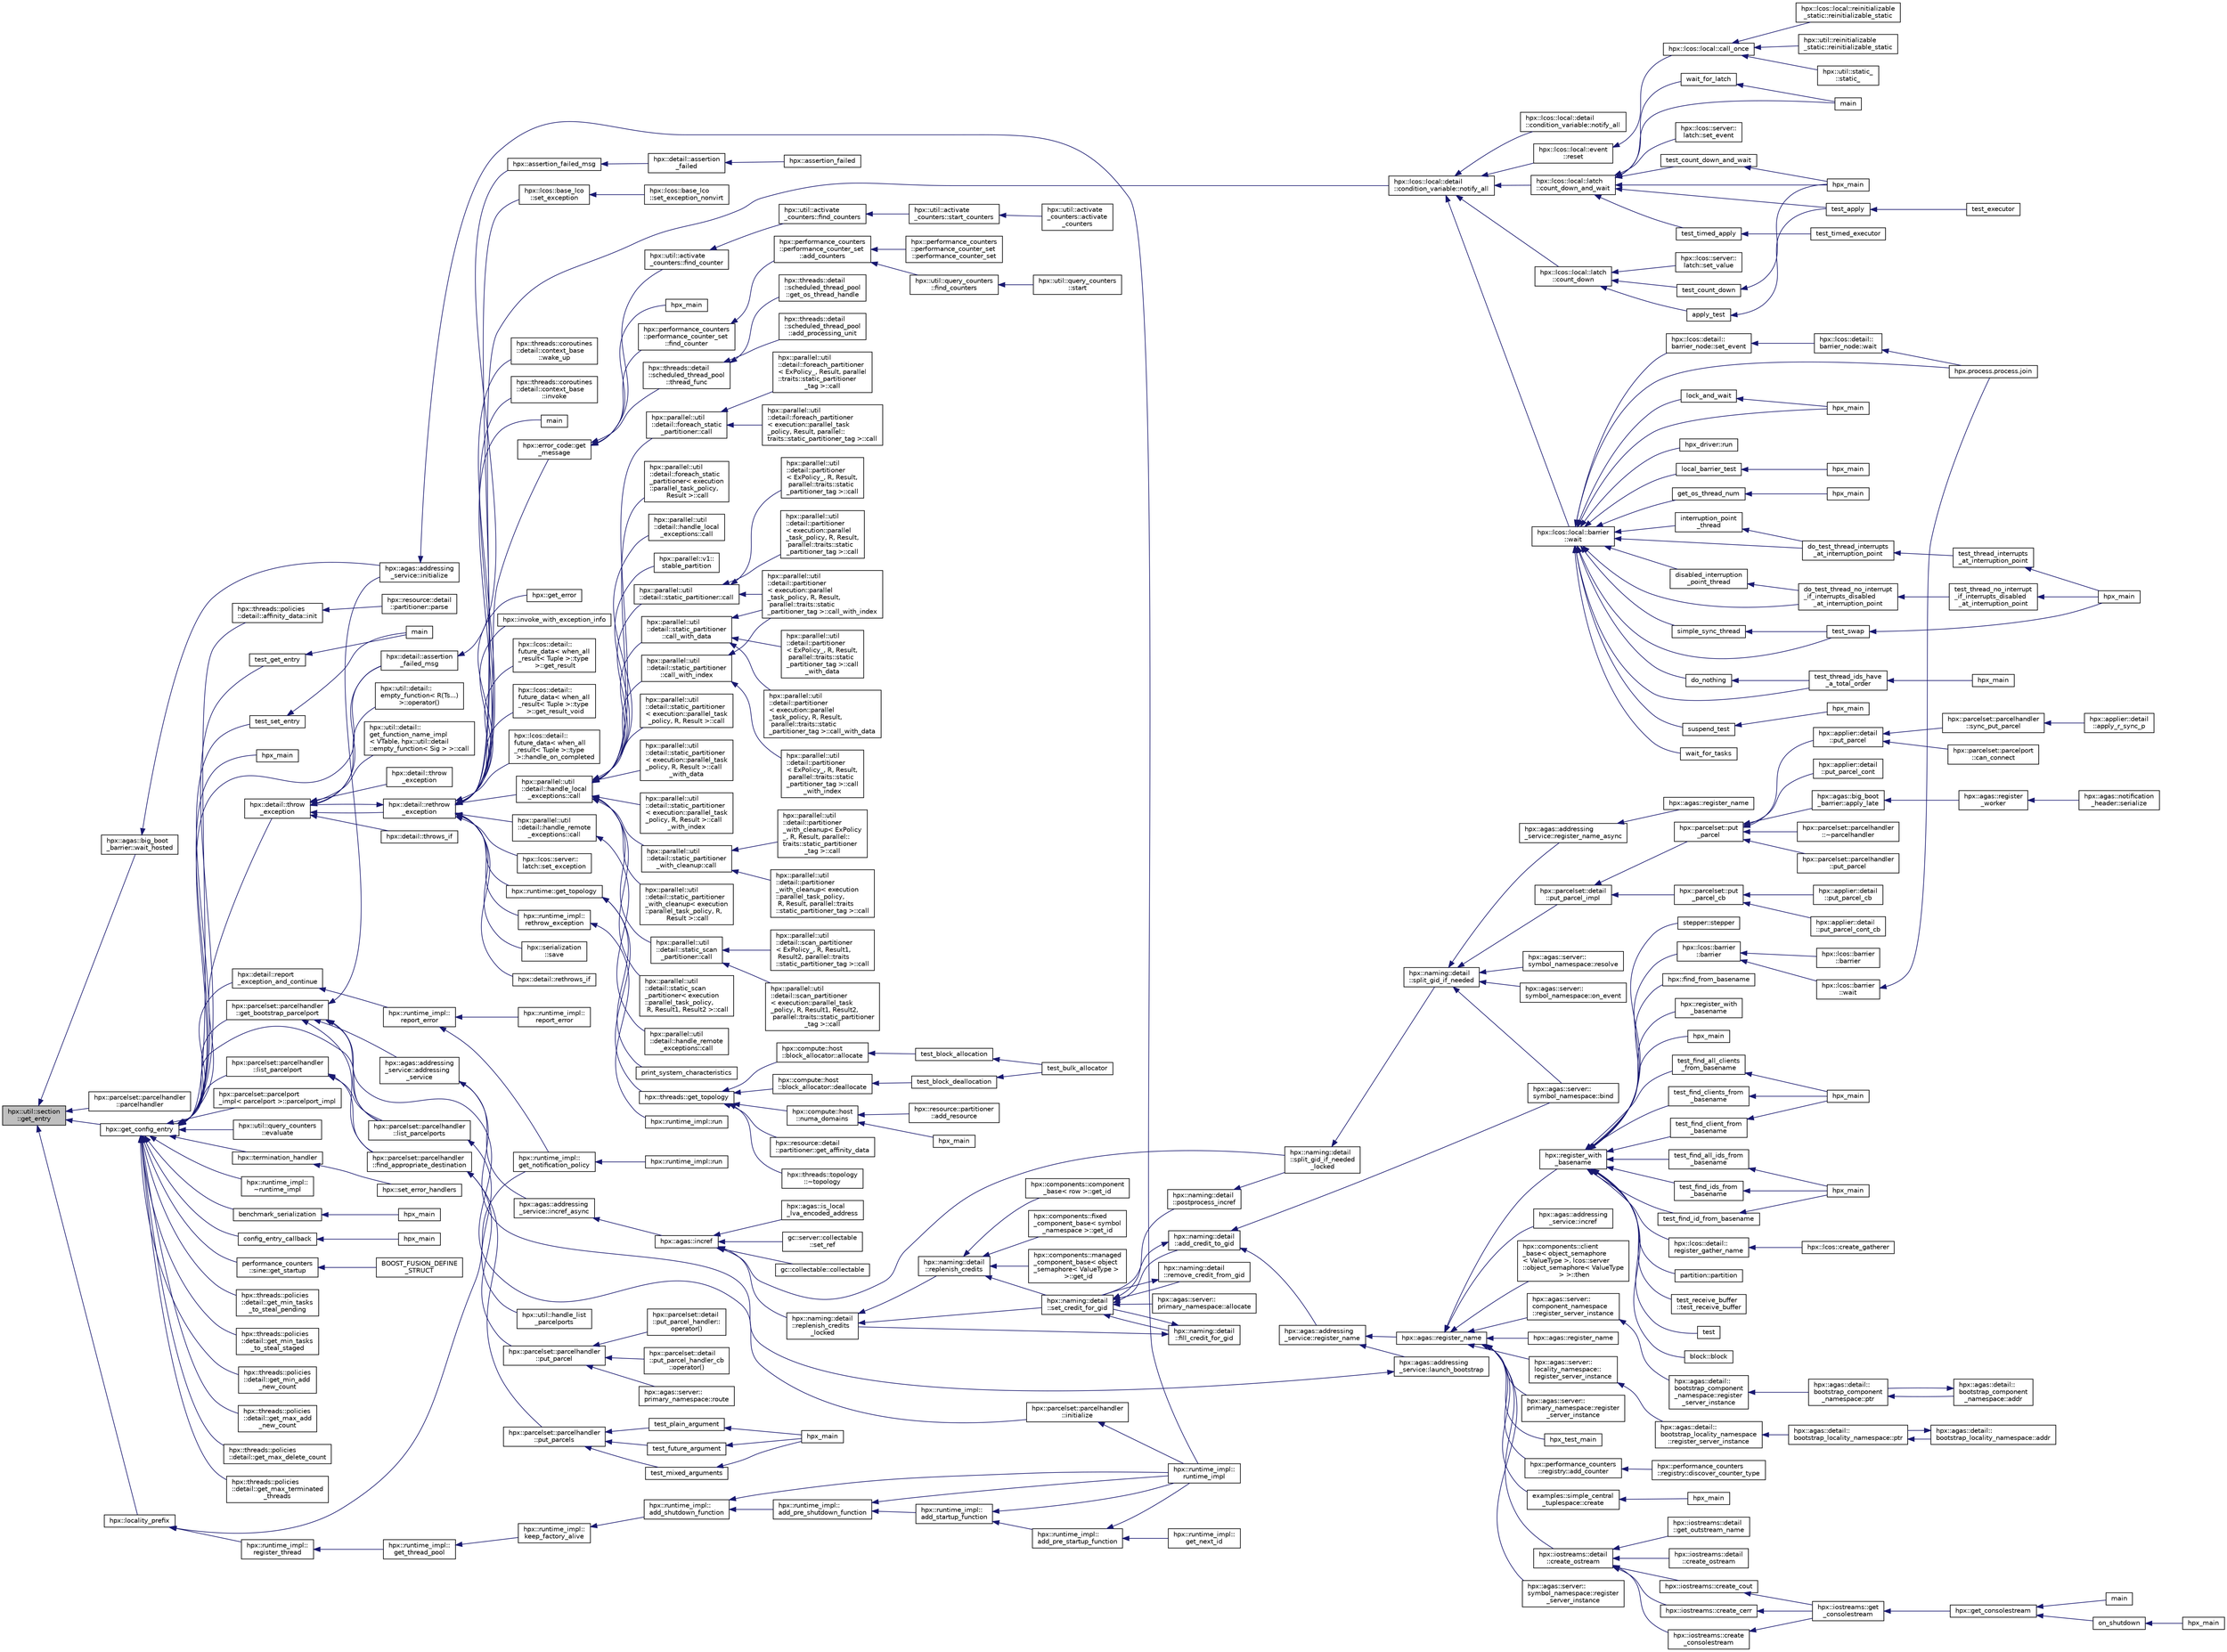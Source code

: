 digraph "hpx::util::section::get_entry"
{
  edge [fontname="Helvetica",fontsize="10",labelfontname="Helvetica",labelfontsize="10"];
  node [fontname="Helvetica",fontsize="10",shape=record];
  rankdir="LR";
  Node436 [label="hpx::util::section\l::get_entry",height=0.2,width=0.4,color="black", fillcolor="grey75", style="filled", fontcolor="black"];
  Node436 -> Node437 [dir="back",color="midnightblue",fontsize="10",style="solid",fontname="Helvetica"];
  Node437 [label="hpx::agas::big_boot\l_barrier::wait_hosted",height=0.2,width=0.4,color="black", fillcolor="white", style="filled",URL="$d8/db6/structhpx_1_1agas_1_1big__boot__barrier.html#af83d97cabe46bfd67841283fece1cb24"];
  Node437 -> Node438 [dir="back",color="midnightblue",fontsize="10",style="solid",fontname="Helvetica"];
  Node438 [label="hpx::agas::addressing\l_service::initialize",height=0.2,width=0.4,color="black", fillcolor="white", style="filled",URL="$db/d58/structhpx_1_1agas_1_1addressing__service.html#afb80dcf683086f9ec1237c81129017d8"];
  Node438 -> Node439 [dir="back",color="midnightblue",fontsize="10",style="solid",fontname="Helvetica"];
  Node439 [label="hpx::runtime_impl::\lruntime_impl",height=0.2,width=0.4,color="black", fillcolor="white", style="filled",URL="$dc/d80/classhpx_1_1runtime__impl.html#a19b55584b2e6b6b4d72ae159fbef0f6e"];
  Node436 -> Node440 [dir="back",color="midnightblue",fontsize="10",style="solid",fontname="Helvetica"];
  Node440 [label="hpx::parcelset::parcelhandler\l::parcelhandler",height=0.2,width=0.4,color="black", fillcolor="white", style="filled",URL="$d4/d2f/classhpx_1_1parcelset_1_1parcelhandler.html#a6fcfb12545f79d1007dcd0b4ee4d042d"];
  Node436 -> Node441 [dir="back",color="midnightblue",fontsize="10",style="solid",fontname="Helvetica"];
  Node441 [label="hpx::get_config_entry",height=0.2,width=0.4,color="black", fillcolor="white", style="filled",URL="$d8/d83/namespacehpx.html#a097240e6744bc8905f708932da401835",tooltip="Retrieve the string value of a configuration entry given by key. "];
  Node441 -> Node442 [dir="back",color="midnightblue",fontsize="10",style="solid",fontname="Helvetica"];
  Node442 [label="hpx::threads::policies\l::detail::affinity_data::init",height=0.2,width=0.4,color="black", fillcolor="white", style="filled",URL="$d7/d9b/structhpx_1_1threads_1_1policies_1_1detail_1_1affinity__data.html#af1b5d1af92b58e065b42048f9114f107"];
  Node442 -> Node443 [dir="back",color="midnightblue",fontsize="10",style="solid",fontname="Helvetica"];
  Node443 [label="hpx::resource::detail\l::partitioner::parse",height=0.2,width=0.4,color="black", fillcolor="white", style="filled",URL="$d0/dab/classhpx_1_1resource_1_1detail_1_1partitioner.html#a8319dd5018945e7d493f7a6d88a6ca02"];
  Node441 -> Node444 [dir="back",color="midnightblue",fontsize="10",style="solid",fontname="Helvetica"];
  Node444 [label="test_get_entry",height=0.2,width=0.4,color="black", fillcolor="white", style="filled",URL="$d8/dca/config__entry_8cpp.html#ad8e9eb11ed7126448958133601797c86"];
  Node444 -> Node445 [dir="back",color="midnightblue",fontsize="10",style="solid",fontname="Helvetica"];
  Node445 [label="main",height=0.2,width=0.4,color="black", fillcolor="white", style="filled",URL="$d8/dca/config__entry_8cpp.html#a0ddf1224851353fc92bfbff6f499fa97"];
  Node441 -> Node446 [dir="back",color="midnightblue",fontsize="10",style="solid",fontname="Helvetica"];
  Node446 [label="test_set_entry",height=0.2,width=0.4,color="black", fillcolor="white", style="filled",URL="$d8/dca/config__entry_8cpp.html#aeda7a9c06d7b614d53af495914f68a49"];
  Node446 -> Node445 [dir="back",color="midnightblue",fontsize="10",style="solid",fontname="Helvetica"];
  Node441 -> Node447 [dir="back",color="midnightblue",fontsize="10",style="solid",fontname="Helvetica"];
  Node447 [label="hpx_main",height=0.2,width=0.4,color="black", fillcolor="white", style="filled",URL="$d9/d26/configuration__1572_8cpp.html#ab1825231fb9efbfb464404767c072654"];
  Node441 -> Node448 [dir="back",color="midnightblue",fontsize="10",style="solid",fontname="Helvetica"];
  Node448 [label="hpx::detail::throw\l_exception",height=0.2,width=0.4,color="black", fillcolor="white", style="filled",URL="$d5/dbe/namespacehpx_1_1detail.html#a6366f24c7da7fddd56679cb4f108689d"];
  Node448 -> Node449 [dir="back",color="midnightblue",fontsize="10",style="solid",fontname="Helvetica"];
  Node449 [label="hpx::util::detail::\lempty_function\< R(Ts...)\l\>::operator()",height=0.2,width=0.4,color="black", fillcolor="white", style="filled",URL="$d8/d21/structhpx_1_1util_1_1detail_1_1empty__function_3_01_r_07_ts_8_8_8_08_4.html#adb431a3cceb8571dc9585ee569785162"];
  Node448 -> Node450 [dir="back",color="midnightblue",fontsize="10",style="solid",fontname="Helvetica"];
  Node450 [label="hpx::util::detail::\lget_function_name_impl\l\< VTable, hpx::util::detail\l::empty_function\< Sig \> \>::call",height=0.2,width=0.4,color="black", fillcolor="white", style="filled",URL="$d0/dd7/structhpx_1_1util_1_1detail_1_1get__function__name__impl_3_01_v_table_00_01hpx_1_1util_1_1detail8e73ebb974234b85000c33f4ae0f5f16.html#a75bf9540c81f7b5e41183f3205c12a62"];
  Node448 -> Node451 [dir="back",color="midnightblue",fontsize="10",style="solid",fontname="Helvetica"];
  Node451 [label="hpx::detail::assertion\l_failed_msg",height=0.2,width=0.4,color="black", fillcolor="white", style="filled",URL="$d5/dbe/namespacehpx_1_1detail.html#a078ade6d283dcb816b9295092df8bd7b"];
  Node451 -> Node452 [dir="back",color="midnightblue",fontsize="10",style="solid",fontname="Helvetica"];
  Node452 [label="hpx::assertion_failed_msg",height=0.2,width=0.4,color="black", fillcolor="white", style="filled",URL="$d8/d83/namespacehpx.html#a89481420ff4aeab8c105f891a54d05e7"];
  Node452 -> Node453 [dir="back",color="midnightblue",fontsize="10",style="solid",fontname="Helvetica"];
  Node453 [label="hpx::detail::assertion\l_failed",height=0.2,width=0.4,color="black", fillcolor="white", style="filled",URL="$d5/dbe/namespacehpx_1_1detail.html#a2d17d424c0a0fe9531ed345e974276e2"];
  Node453 -> Node454 [dir="back",color="midnightblue",fontsize="10",style="solid",fontname="Helvetica"];
  Node454 [label="hpx::assertion_failed",height=0.2,width=0.4,color="black", fillcolor="white", style="filled",URL="$d8/d83/namespacehpx.html#a28fef0a5f0bb88b48bb37829d1efeb83"];
  Node448 -> Node455 [dir="back",color="midnightblue",fontsize="10",style="solid",fontname="Helvetica"];
  Node455 [label="hpx::detail::throw\l_exception",height=0.2,width=0.4,color="black", fillcolor="white", style="filled",URL="$d5/dbe/namespacehpx_1_1detail.html#afe2ffcad03076b9ff496b50d1d8945b2"];
  Node448 -> Node456 [dir="back",color="midnightblue",fontsize="10",style="solid",fontname="Helvetica"];
  Node456 [label="hpx::detail::rethrow\l_exception",height=0.2,width=0.4,color="black", fillcolor="white", style="filled",URL="$d5/dbe/namespacehpx_1_1detail.html#aee8c9834a58f5c303ab3458b3b47d557"];
  Node456 -> Node457 [dir="back",color="midnightblue",fontsize="10",style="solid",fontname="Helvetica"];
  Node457 [label="hpx::lcos::base_lco\l::set_exception",height=0.2,width=0.4,color="black", fillcolor="white", style="filled",URL="$d4/d89/classhpx_1_1lcos_1_1base__lco.html#a85408899df98b05ceeb1aac31713f84d"];
  Node457 -> Node458 [dir="back",color="midnightblue",fontsize="10",style="solid",fontname="Helvetica"];
  Node458 [label="hpx::lcos::base_lco\l::set_exception_nonvirt",height=0.2,width=0.4,color="black", fillcolor="white", style="filled",URL="$d4/d89/classhpx_1_1lcos_1_1base__lco.html#a969b5d5ecc77e759c713a0bb7a9d39fa"];
  Node456 -> Node459 [dir="back",color="midnightblue",fontsize="10",style="solid",fontname="Helvetica"];
  Node459 [label="hpx::lcos::local::detail\l::condition_variable::notify_all",height=0.2,width=0.4,color="black", fillcolor="white", style="filled",URL="$d2/d39/classhpx_1_1lcos_1_1local_1_1detail_1_1condition__variable.html#adb0b4abe6f75aa3fad397b6a556ff1ae"];
  Node459 -> Node460 [dir="back",color="midnightblue",fontsize="10",style="solid",fontname="Helvetica"];
  Node460 [label="hpx::lcos::local::detail\l::condition_variable::notify_all",height=0.2,width=0.4,color="black", fillcolor="white", style="filled",URL="$d2/d39/classhpx_1_1lcos_1_1local_1_1detail_1_1condition__variable.html#ae669c43530443e8852760f51f0ee3862"];
  Node459 -> Node461 [dir="back",color="midnightblue",fontsize="10",style="solid",fontname="Helvetica"];
  Node461 [label="hpx::lcos::local::event\l::reset",height=0.2,width=0.4,color="black", fillcolor="white", style="filled",URL="$d2/d08/classhpx_1_1lcos_1_1local_1_1event.html#a1705a352cfae05961fe1f5c112199554",tooltip="Reset the event. "];
  Node461 -> Node462 [dir="back",color="midnightblue",fontsize="10",style="solid",fontname="Helvetica"];
  Node462 [label="hpx::lcos::local::call_once",height=0.2,width=0.4,color="black", fillcolor="white", style="filled",URL="$d0/d47/namespacehpx_1_1lcos_1_1local.html#a3fa67464391720578b24d35907853756"];
  Node462 -> Node463 [dir="back",color="midnightblue",fontsize="10",style="solid",fontname="Helvetica"];
  Node463 [label="hpx::lcos::local::reinitializable\l_static::reinitializable_static",height=0.2,width=0.4,color="black", fillcolor="white", style="filled",URL="$d4/d04/structhpx_1_1lcos_1_1local_1_1reinitializable__static.html#a5be89efcb123484e955a72ee512d0ea2"];
  Node462 -> Node464 [dir="back",color="midnightblue",fontsize="10",style="solid",fontname="Helvetica"];
  Node464 [label="hpx::util::reinitializable\l_static::reinitializable_static",height=0.2,width=0.4,color="black", fillcolor="white", style="filled",URL="$d2/db7/structhpx_1_1util_1_1reinitializable__static.html#a8ebb2d00ae9b9ed3bef5751a326e57b3"];
  Node462 -> Node465 [dir="back",color="midnightblue",fontsize="10",style="solid",fontname="Helvetica"];
  Node465 [label="hpx::util::static_\l::static_",height=0.2,width=0.4,color="black", fillcolor="white", style="filled",URL="$d3/dbb/structhpx_1_1util_1_1static__.html#a469d6f838e6368a1517bc1082099b8da"];
  Node459 -> Node466 [dir="back",color="midnightblue",fontsize="10",style="solid",fontname="Helvetica"];
  Node466 [label="hpx::lcos::local::latch\l::count_down_and_wait",height=0.2,width=0.4,color="black", fillcolor="white", style="filled",URL="$dd/de7/classhpx_1_1lcos_1_1local_1_1latch.html#adefe7460a4205b19b2d7db2390673685"];
  Node466 -> Node467 [dir="back",color="midnightblue",fontsize="10",style="solid",fontname="Helvetica"];
  Node467 [label="wait_for_latch",height=0.2,width=0.4,color="black", fillcolor="white", style="filled",URL="$d3/dd4/enumerate__threads_8cpp.html#a1044b11869f3225fc64846d4674c34a0"];
  Node467 -> Node468 [dir="back",color="midnightblue",fontsize="10",style="solid",fontname="Helvetica"];
  Node468 [label="main",height=0.2,width=0.4,color="black", fillcolor="white", style="filled",URL="$d3/dd4/enumerate__threads_8cpp.html#ae66f6b31b5ad750f1fe042a706a4e3d4"];
  Node466 -> Node468 [dir="back",color="midnightblue",fontsize="10",style="solid",fontname="Helvetica"];
  Node466 -> Node469 [dir="back",color="midnightblue",fontsize="10",style="solid",fontname="Helvetica"];
  Node469 [label="hpx::lcos::server::\llatch::set_event",height=0.2,width=0.4,color="black", fillcolor="white", style="filled",URL="$d7/d72/classhpx_1_1lcos_1_1server_1_1latch.html#ad456d4a188574ebc6bdb53f626cb8b27"];
  Node466 -> Node470 [dir="back",color="midnightblue",fontsize="10",style="solid",fontname="Helvetica"];
  Node470 [label="test_count_down_and_wait",height=0.2,width=0.4,color="black", fillcolor="white", style="filled",URL="$d4/db4/local__latch_8cpp.html#a835e7630881efa4fb379972b0dc2fdb1"];
  Node470 -> Node471 [dir="back",color="midnightblue",fontsize="10",style="solid",fontname="Helvetica"];
  Node471 [label="hpx_main",height=0.2,width=0.4,color="black", fillcolor="white", style="filled",URL="$d4/db4/local__latch_8cpp.html#aefd26dd818037509b2241068d57e3e1d"];
  Node466 -> Node471 [dir="back",color="midnightblue",fontsize="10",style="solid",fontname="Helvetica"];
  Node466 -> Node472 [dir="back",color="midnightblue",fontsize="10",style="solid",fontname="Helvetica"];
  Node472 [label="test_apply",height=0.2,width=0.4,color="black", fillcolor="white", style="filled",URL="$d8/d83/minimal__async__executor_8cpp.html#a5f84f0aa2a8c7b97a91aff6d6eb013fc"];
  Node472 -> Node473 [dir="back",color="midnightblue",fontsize="10",style="solid",fontname="Helvetica"];
  Node473 [label="test_executor",height=0.2,width=0.4,color="black", fillcolor="white", style="filled",URL="$d8/d83/minimal__async__executor_8cpp.html#a12065ee56eec28d3895ba316405a7116"];
  Node466 -> Node474 [dir="back",color="midnightblue",fontsize="10",style="solid",fontname="Helvetica"];
  Node474 [label="test_timed_apply",height=0.2,width=0.4,color="black", fillcolor="white", style="filled",URL="$d7/de3/minimal__timed__async__executor_8cpp.html#a4efa415d3bbbec720c16e167505810e9"];
  Node474 -> Node475 [dir="back",color="midnightblue",fontsize="10",style="solid",fontname="Helvetica"];
  Node475 [label="test_timed_executor",height=0.2,width=0.4,color="black", fillcolor="white", style="filled",URL="$d7/de3/minimal__timed__async__executor_8cpp.html#a4e2d002d587a77e84eb27f1f903f5094"];
  Node459 -> Node476 [dir="back",color="midnightblue",fontsize="10",style="solid",fontname="Helvetica"];
  Node476 [label="hpx::lcos::local::latch\l::count_down",height=0.2,width=0.4,color="black", fillcolor="white", style="filled",URL="$dd/de7/classhpx_1_1lcos_1_1local_1_1latch.html#aef25cea98d12a646af282d0251583d53"];
  Node476 -> Node477 [dir="back",color="midnightblue",fontsize="10",style="solid",fontname="Helvetica"];
  Node477 [label="hpx::lcos::server::\llatch::set_value",height=0.2,width=0.4,color="black", fillcolor="white", style="filled",URL="$d7/d72/classhpx_1_1lcos_1_1server_1_1latch.html#a547d6f9581fc315e3ab990be67bfa5eb",tooltip="This is invoked whenever the count_down() function is called. "];
  Node476 -> Node478 [dir="back",color="midnightblue",fontsize="10",style="solid",fontname="Helvetica"];
  Node478 [label="test_count_down",height=0.2,width=0.4,color="black", fillcolor="white", style="filled",URL="$d4/db4/local__latch_8cpp.html#a6920c9633d0c95c497d3a4ee446a2bc5"];
  Node478 -> Node471 [dir="back",color="midnightblue",fontsize="10",style="solid",fontname="Helvetica"];
  Node476 -> Node479 [dir="back",color="midnightblue",fontsize="10",style="solid",fontname="Helvetica"];
  Node479 [label="apply_test",height=0.2,width=0.4,color="black", fillcolor="white", style="filled",URL="$d8/d83/minimal__async__executor_8cpp.html#a7e42b6242cfc769ca209a7d7db8e7f16"];
  Node479 -> Node472 [dir="back",color="midnightblue",fontsize="10",style="solid",fontname="Helvetica"];
  Node459 -> Node480 [dir="back",color="midnightblue",fontsize="10",style="solid",fontname="Helvetica"];
  Node480 [label="hpx::lcos::local::barrier\l::wait",height=0.2,width=0.4,color="black", fillcolor="white", style="filled",URL="$da/d43/classhpx_1_1lcos_1_1local_1_1barrier.html#ae3374c182ffd12c9975963139b6f9255"];
  Node480 -> Node481 [dir="back",color="midnightblue",fontsize="10",style="solid",fontname="Helvetica"];
  Node481 [label="hpx::lcos::detail::\lbarrier_node::set_event",height=0.2,width=0.4,color="black", fillcolor="white", style="filled",URL="$dc/dd7/structhpx_1_1lcos_1_1detail_1_1barrier__node.html#a7c4df1612298d6bca82818ad1ab263e7"];
  Node481 -> Node482 [dir="back",color="midnightblue",fontsize="10",style="solid",fontname="Helvetica"];
  Node482 [label="hpx::lcos::detail::\lbarrier_node::wait",height=0.2,width=0.4,color="black", fillcolor="white", style="filled",URL="$dc/dd7/structhpx_1_1lcos_1_1detail_1_1barrier__node.html#aa4e3bd2f6143714f869892b8e992c45e"];
  Node482 -> Node483 [dir="back",color="midnightblue",fontsize="10",style="solid",fontname="Helvetica"];
  Node483 [label="hpx.process.process.join",height=0.2,width=0.4,color="black", fillcolor="white", style="filled",URL="$d3/d41/classhpx_1_1process_1_1process.html#acc7ec4687f3bf5ae121ef7b494d991d8"];
  Node480 -> Node484 [dir="back",color="midnightblue",fontsize="10",style="solid",fontname="Helvetica"];
  Node484 [label="lock_and_wait",height=0.2,width=0.4,color="black", fillcolor="white", style="filled",URL="$d5/dca/hpx__thread__phase_8cpp.html#a33ae614742af7a5d14a763390f10b5ce"];
  Node484 -> Node485 [dir="back",color="midnightblue",fontsize="10",style="solid",fontname="Helvetica"];
  Node485 [label="hpx_main",height=0.2,width=0.4,color="black", fillcolor="white", style="filled",URL="$d5/dca/hpx__thread__phase_8cpp.html#aaf67a3863f19ff7033e239ebb1204fb7"];
  Node480 -> Node485 [dir="back",color="midnightblue",fontsize="10",style="solid",fontname="Helvetica"];
  Node480 -> Node486 [dir="back",color="midnightblue",fontsize="10",style="solid",fontname="Helvetica"];
  Node486 [label="hpx_driver::run",height=0.2,width=0.4,color="black", fillcolor="white", style="filled",URL="$df/d10/structhpx__driver.html#a18f4851aebac8f2b382fae393675108f"];
  Node480 -> Node487 [dir="back",color="midnightblue",fontsize="10",style="solid",fontname="Helvetica"];
  Node487 [label="local_barrier_test",height=0.2,width=0.4,color="black", fillcolor="white", style="filled",URL="$d2/db4/tests_2unit_2lcos_2local__barrier_8cpp.html#aa0780d94f0cd2b7fb0085691df108c5d"];
  Node487 -> Node488 [dir="back",color="midnightblue",fontsize="10",style="solid",fontname="Helvetica"];
  Node488 [label="hpx_main",height=0.2,width=0.4,color="black", fillcolor="white", style="filled",URL="$d2/db4/tests_2unit_2lcos_2local__barrier_8cpp.html#aaf67a3863f19ff7033e239ebb1204fb7"];
  Node480 -> Node489 [dir="back",color="midnightblue",fontsize="10",style="solid",fontname="Helvetica"];
  Node489 [label="get_os_thread_num",height=0.2,width=0.4,color="black", fillcolor="white", style="filled",URL="$d2/dfb/os__thread__num_8cpp.html#a4e93c08a1dab5895036ff150c5cbf0aa"];
  Node489 -> Node490 [dir="back",color="midnightblue",fontsize="10",style="solid",fontname="Helvetica"];
  Node490 [label="hpx_main",height=0.2,width=0.4,color="black", fillcolor="white", style="filled",URL="$d2/dfb/os__thread__num_8cpp.html#aaf67a3863f19ff7033e239ebb1204fb7"];
  Node480 -> Node483 [dir="back",color="midnightblue",fontsize="10",style="solid",fontname="Helvetica"];
  Node480 -> Node491 [dir="back",color="midnightblue",fontsize="10",style="solid",fontname="Helvetica"];
  Node491 [label="interruption_point\l_thread",height=0.2,width=0.4,color="black", fillcolor="white", style="filled",URL="$d0/d4e/tests_2unit_2threads_2thread_8cpp.html#a4ed7731f04404da6ea18c2204329f7cb"];
  Node491 -> Node492 [dir="back",color="midnightblue",fontsize="10",style="solid",fontname="Helvetica"];
  Node492 [label="do_test_thread_interrupts\l_at_interruption_point",height=0.2,width=0.4,color="black", fillcolor="white", style="filled",URL="$d0/d4e/tests_2unit_2threads_2thread_8cpp.html#a1592be75203d2ef54f0a19832cacecf8"];
  Node492 -> Node493 [dir="back",color="midnightblue",fontsize="10",style="solid",fontname="Helvetica"];
  Node493 [label="test_thread_interrupts\l_at_interruption_point",height=0.2,width=0.4,color="black", fillcolor="white", style="filled",URL="$d0/d4e/tests_2unit_2threads_2thread_8cpp.html#a4a6a8c2918dcd825da0102f3a63bf24a"];
  Node493 -> Node494 [dir="back",color="midnightblue",fontsize="10",style="solid",fontname="Helvetica"];
  Node494 [label="hpx_main",height=0.2,width=0.4,color="black", fillcolor="white", style="filled",URL="$d0/d4e/tests_2unit_2threads_2thread_8cpp.html#a255f773d830db5ca937cff11c2692fa2"];
  Node480 -> Node492 [dir="back",color="midnightblue",fontsize="10",style="solid",fontname="Helvetica"];
  Node480 -> Node495 [dir="back",color="midnightblue",fontsize="10",style="solid",fontname="Helvetica"];
  Node495 [label="disabled_interruption\l_point_thread",height=0.2,width=0.4,color="black", fillcolor="white", style="filled",URL="$d0/d4e/tests_2unit_2threads_2thread_8cpp.html#a36cf1f1e669661313a3a2657b174f7c2"];
  Node495 -> Node496 [dir="back",color="midnightblue",fontsize="10",style="solid",fontname="Helvetica"];
  Node496 [label="do_test_thread_no_interrupt\l_if_interrupts_disabled\l_at_interruption_point",height=0.2,width=0.4,color="black", fillcolor="white", style="filled",URL="$d0/d4e/tests_2unit_2threads_2thread_8cpp.html#a83a3b29d9f2edb5952625e72f9651985"];
  Node496 -> Node497 [dir="back",color="midnightblue",fontsize="10",style="solid",fontname="Helvetica"];
  Node497 [label="test_thread_no_interrupt\l_if_interrupts_disabled\l_at_interruption_point",height=0.2,width=0.4,color="black", fillcolor="white", style="filled",URL="$d0/d4e/tests_2unit_2threads_2thread_8cpp.html#ae8589f467c87f24293dd95710b4d8374"];
  Node497 -> Node494 [dir="back",color="midnightblue",fontsize="10",style="solid",fontname="Helvetica"];
  Node480 -> Node496 [dir="back",color="midnightblue",fontsize="10",style="solid",fontname="Helvetica"];
  Node480 -> Node498 [dir="back",color="midnightblue",fontsize="10",style="solid",fontname="Helvetica"];
  Node498 [label="simple_sync_thread",height=0.2,width=0.4,color="black", fillcolor="white", style="filled",URL="$d0/d4e/tests_2unit_2threads_2thread_8cpp.html#aafe091deb4ce014ec0d8354ca4219cb3"];
  Node498 -> Node499 [dir="back",color="midnightblue",fontsize="10",style="solid",fontname="Helvetica"];
  Node499 [label="test_swap",height=0.2,width=0.4,color="black", fillcolor="white", style="filled",URL="$d0/d4e/tests_2unit_2threads_2thread_8cpp.html#aa9645d2d1912efd27e83867429e862d0"];
  Node499 -> Node494 [dir="back",color="midnightblue",fontsize="10",style="solid",fontname="Helvetica"];
  Node480 -> Node499 [dir="back",color="midnightblue",fontsize="10",style="solid",fontname="Helvetica"];
  Node480 -> Node500 [dir="back",color="midnightblue",fontsize="10",style="solid",fontname="Helvetica"];
  Node500 [label="do_nothing",height=0.2,width=0.4,color="black", fillcolor="white", style="filled",URL="$df/d88/thread__id_8cpp.html#ad27c188384788837a2a71dde38635725"];
  Node500 -> Node501 [dir="back",color="midnightblue",fontsize="10",style="solid",fontname="Helvetica"];
  Node501 [label="test_thread_ids_have\l_a_total_order",height=0.2,width=0.4,color="black", fillcolor="white", style="filled",URL="$df/d88/thread__id_8cpp.html#a95604be93f5422b5bc87778cff21bde1"];
  Node501 -> Node502 [dir="back",color="midnightblue",fontsize="10",style="solid",fontname="Helvetica"];
  Node502 [label="hpx_main",height=0.2,width=0.4,color="black", fillcolor="white", style="filled",URL="$df/d88/thread__id_8cpp.html#a255f773d830db5ca937cff11c2692fa2"];
  Node480 -> Node501 [dir="back",color="midnightblue",fontsize="10",style="solid",fontname="Helvetica"];
  Node480 -> Node503 [dir="back",color="midnightblue",fontsize="10",style="solid",fontname="Helvetica"];
  Node503 [label="suspend_test",height=0.2,width=0.4,color="black", fillcolor="white", style="filled",URL="$db/d59/thread__suspend__duration_8cpp.html#a51db1109c6dea5b277ccfc6e1a2e0a18"];
  Node503 -> Node504 [dir="back",color="midnightblue",fontsize="10",style="solid",fontname="Helvetica"];
  Node504 [label="hpx_main",height=0.2,width=0.4,color="black", fillcolor="white", style="filled",URL="$db/d59/thread__suspend__duration_8cpp.html#aaf67a3863f19ff7033e239ebb1204fb7"];
  Node480 -> Node505 [dir="back",color="midnightblue",fontsize="10",style="solid",fontname="Helvetica"];
  Node505 [label="wait_for_tasks",height=0.2,width=0.4,color="black", fillcolor="white", style="filled",URL="$df/de1/timed__task__spawn_8cpp.html#a9343f118f9876c51c2ce9a733a41320f"];
  Node456 -> Node506 [dir="back",color="midnightblue",fontsize="10",style="solid",fontname="Helvetica"];
  Node506 [label="hpx::threads::coroutines\l::detail::context_base\l::wake_up",height=0.2,width=0.4,color="black", fillcolor="white", style="filled",URL="$db/d5b/classhpx_1_1threads_1_1coroutines_1_1detail_1_1context__base.html#a8f68992ba47147b3cf0d986cb3c00cac"];
  Node456 -> Node507 [dir="back",color="midnightblue",fontsize="10",style="solid",fontname="Helvetica"];
  Node507 [label="hpx::threads::coroutines\l::detail::context_base\l::invoke",height=0.2,width=0.4,color="black", fillcolor="white", style="filled",URL="$db/d5b/classhpx_1_1threads_1_1coroutines_1_1detail_1_1context__base.html#a4551597fa028f3591d03b0812e4a9915"];
  Node456 -> Node508 [dir="back",color="midnightblue",fontsize="10",style="solid",fontname="Helvetica"];
  Node508 [label="main",height=0.2,width=0.4,color="black", fillcolor="white", style="filled",URL="$d7/d51/cxx11__std__exception__ptr_8cpp.html#ae66f6b31b5ad750f1fe042a706a4e3d4"];
  Node456 -> Node509 [dir="back",color="midnightblue",fontsize="10",style="solid",fontname="Helvetica"];
  Node509 [label="hpx::error_code::get\l_message",height=0.2,width=0.4,color="black", fillcolor="white", style="filled",URL="$d0/ddf/classhpx_1_1error__code.html#a70ab613bf2dfd57edc658b4acc680a63"];
  Node509 -> Node510 [dir="back",color="midnightblue",fontsize="10",style="solid",fontname="Helvetica"];
  Node510 [label="hpx::util::activate\l_counters::find_counter",height=0.2,width=0.4,color="black", fillcolor="white", style="filled",URL="$d9/d0b/classhpx_1_1util_1_1activate__counters.html#acc7f93dc5cd3bf46dbcfbe72012f2ff6"];
  Node510 -> Node511 [dir="back",color="midnightblue",fontsize="10",style="solid",fontname="Helvetica"];
  Node511 [label="hpx::util::activate\l_counters::find_counters",height=0.2,width=0.4,color="black", fillcolor="white", style="filled",URL="$d9/d0b/classhpx_1_1util_1_1activate__counters.html#a797f766dd5e2416f54a5a91b267bedd4"];
  Node511 -> Node512 [dir="back",color="midnightblue",fontsize="10",style="solid",fontname="Helvetica"];
  Node512 [label="hpx::util::activate\l_counters::start_counters",height=0.2,width=0.4,color="black", fillcolor="white", style="filled",URL="$d9/d0b/classhpx_1_1util_1_1activate__counters.html#af2193bbb81054707baea1f8f19d63ddf"];
  Node512 -> Node513 [dir="back",color="midnightblue",fontsize="10",style="solid",fontname="Helvetica"];
  Node513 [label="hpx::util::activate\l_counters::activate\l_counters",height=0.2,width=0.4,color="black", fillcolor="white", style="filled",URL="$d9/d0b/classhpx_1_1util_1_1activate__counters.html#a58030114fe706c120ec4d6d793da25d7"];
  Node509 -> Node514 [dir="back",color="midnightblue",fontsize="10",style="solid",fontname="Helvetica"];
  Node514 [label="hpx_main",height=0.2,width=0.4,color="black", fillcolor="white", style="filled",URL="$d9/d96/error__handling_8cpp.html#aefd26dd818037509b2241068d57e3e1d"];
  Node509 -> Node515 [dir="back",color="midnightblue",fontsize="10",style="solid",fontname="Helvetica"];
  Node515 [label="hpx::performance_counters\l::performance_counter_set\l::find_counter",height=0.2,width=0.4,color="black", fillcolor="white", style="filled",URL="$df/d08/classhpx_1_1performance__counters_1_1performance__counter__set.html#a848fe9c57582888c33da9340854c43ae"];
  Node515 -> Node516 [dir="back",color="midnightblue",fontsize="10",style="solid",fontname="Helvetica"];
  Node516 [label="hpx::performance_counters\l::performance_counter_set\l::add_counters",height=0.2,width=0.4,color="black", fillcolor="white", style="filled",URL="$df/d08/classhpx_1_1performance__counters_1_1performance__counter__set.html#a82a5e55260f2b6380aea7a67db23ee37"];
  Node516 -> Node517 [dir="back",color="midnightblue",fontsize="10",style="solid",fontname="Helvetica"];
  Node517 [label="hpx::performance_counters\l::performance_counter_set\l::performance_counter_set",height=0.2,width=0.4,color="black", fillcolor="white", style="filled",URL="$df/d08/classhpx_1_1performance__counters_1_1performance__counter__set.html#a98a228aa71d402b00fb39dcd660aa80f"];
  Node516 -> Node518 [dir="back",color="midnightblue",fontsize="10",style="solid",fontname="Helvetica"];
  Node518 [label="hpx::util::query_counters\l::find_counters",height=0.2,width=0.4,color="black", fillcolor="white", style="filled",URL="$de/ddf/classhpx_1_1util_1_1query__counters.html#a5348e11b9ef51989bcebe43621816a28"];
  Node518 -> Node519 [dir="back",color="midnightblue",fontsize="10",style="solid",fontname="Helvetica"];
  Node519 [label="hpx::util::query_counters\l::start",height=0.2,width=0.4,color="black", fillcolor="white", style="filled",URL="$de/ddf/classhpx_1_1util_1_1query__counters.html#aa24a6ab24531938c6bd7b143bc8857ad"];
  Node509 -> Node520 [dir="back",color="midnightblue",fontsize="10",style="solid",fontname="Helvetica"];
  Node520 [label="hpx::threads::detail\l::scheduled_thread_pool\l::thread_func",height=0.2,width=0.4,color="black", fillcolor="white", style="filled",URL="$d2/df7/classhpx_1_1threads_1_1detail_1_1scheduled__thread__pool.html#a32d8c1d6d55b20d42149c5710792142f"];
  Node520 -> Node521 [dir="back",color="midnightblue",fontsize="10",style="solid",fontname="Helvetica"];
  Node521 [label="hpx::threads::detail\l::scheduled_thread_pool\l::get_os_thread_handle",height=0.2,width=0.4,color="black", fillcolor="white", style="filled",URL="$d2/df7/classhpx_1_1threads_1_1detail_1_1scheduled__thread__pool.html#a18f2b38df9ce10cde72b3a19174b18fe"];
  Node520 -> Node522 [dir="back",color="midnightblue",fontsize="10",style="solid",fontname="Helvetica"];
  Node522 [label="hpx::threads::detail\l::scheduled_thread_pool\l::add_processing_unit",height=0.2,width=0.4,color="black", fillcolor="white", style="filled",URL="$d2/df7/classhpx_1_1threads_1_1detail_1_1scheduled__thread__pool.html#a83df1a54306c268c2cc95d0c4b9b9eb6"];
  Node456 -> Node448 [dir="back",color="midnightblue",fontsize="10",style="solid",fontname="Helvetica"];
  Node456 -> Node523 [dir="back",color="midnightblue",fontsize="10",style="solid",fontname="Helvetica"];
  Node523 [label="hpx::get_error",height=0.2,width=0.4,color="black", fillcolor="white", style="filled",URL="$d8/d83/namespacehpx.html#a1ff429d6f7614262d7992fb9571b38b8"];
  Node456 -> Node524 [dir="back",color="midnightblue",fontsize="10",style="solid",fontname="Helvetica"];
  Node524 [label="hpx::invoke_with_exception_info",height=0.2,width=0.4,color="black", fillcolor="white", style="filled",URL="$d8/d83/namespacehpx.html#aa44c53a25b8fa7b5ae7d2bc8ad23ab92"];
  Node456 -> Node525 [dir="back",color="midnightblue",fontsize="10",style="solid",fontname="Helvetica"];
  Node525 [label="hpx::lcos::detail::\lfuture_data\< when_all\l_result\< Tuple \>::type\l \>::get_result",height=0.2,width=0.4,color="black", fillcolor="white", style="filled",URL="$d9/dfd/structhpx_1_1lcos_1_1detail_1_1future__data.html#adc2a0614ee2b64aecba45d60c20d19e1"];
  Node456 -> Node526 [dir="back",color="midnightblue",fontsize="10",style="solid",fontname="Helvetica"];
  Node526 [label="hpx::lcos::detail::\lfuture_data\< when_all\l_result\< Tuple \>::type\l \>::get_result_void",height=0.2,width=0.4,color="black", fillcolor="white", style="filled",URL="$d9/dfd/structhpx_1_1lcos_1_1detail_1_1future__data.html#a841ffe7b74fac6f7b4e3e04fd1440032"];
  Node456 -> Node527 [dir="back",color="midnightblue",fontsize="10",style="solid",fontname="Helvetica"];
  Node527 [label="hpx::lcos::detail::\lfuture_data\< when_all\l_result\< Tuple \>::type\l \>::handle_on_completed",height=0.2,width=0.4,color="black", fillcolor="white", style="filled",URL="$d9/dfd/structhpx_1_1lcos_1_1detail_1_1future__data.html#a61ebb8bee6419e6c3d591b1b88e50641"];
  Node456 -> Node528 [dir="back",color="midnightblue",fontsize="10",style="solid",fontname="Helvetica"];
  Node528 [label="hpx::parallel::util\l::detail::handle_local\l_exceptions::call",height=0.2,width=0.4,color="black", fillcolor="white", style="filled",URL="$d0/d5e/structhpx_1_1parallel_1_1util_1_1detail_1_1handle__local__exceptions.html#a56a599a341f75bf04abe06002fd64e12"];
  Node528 -> Node529 [dir="back",color="midnightblue",fontsize="10",style="solid",fontname="Helvetica"];
  Node529 [label="hpx::parallel::util\l::detail::foreach_static\l_partitioner::call",height=0.2,width=0.4,color="black", fillcolor="white", style="filled",URL="$d6/d6a/structhpx_1_1parallel_1_1util_1_1detail_1_1foreach__static__partitioner.html#adacc835452ced27726fb88e340a65546"];
  Node529 -> Node530 [dir="back",color="midnightblue",fontsize="10",style="solid",fontname="Helvetica"];
  Node530 [label="hpx::parallel::util\l::detail::foreach_partitioner\l\< ExPolicy_, Result, parallel\l::traits::static_partitioner\l_tag \>::call",height=0.2,width=0.4,color="black", fillcolor="white", style="filled",URL="$db/d4c/structhpx_1_1parallel_1_1util_1_1detail_1_1foreach__partitioner_3_01_ex_policy___00_01_result_00f0905d86233521b217e190864e1ef9bf.html#aec3e49e5b0760bc3e17e7151fbb130db"];
  Node529 -> Node531 [dir="back",color="midnightblue",fontsize="10",style="solid",fontname="Helvetica"];
  Node531 [label="hpx::parallel::util\l::detail::foreach_partitioner\l\< execution::parallel_task\l_policy, Result, parallel::\ltraits::static_partitioner_tag \>::call",height=0.2,width=0.4,color="black", fillcolor="white", style="filled",URL="$dc/dea/structhpx_1_1parallel_1_1util_1_1detail_1_1foreach__partitioner_3_01execution_1_1parallel__task_15c413fade2c2ea381c529c90fb01b95.html#a8231aec9aa2b550686dfb09068355222"];
  Node528 -> Node532 [dir="back",color="midnightblue",fontsize="10",style="solid",fontname="Helvetica"];
  Node532 [label="hpx::parallel::util\l::detail::foreach_static\l_partitioner\< execution\l::parallel_task_policy,\l Result \>::call",height=0.2,width=0.4,color="black", fillcolor="white", style="filled",URL="$dc/d70/structhpx_1_1parallel_1_1util_1_1detail_1_1foreach__static__partitioner_3_01execution_1_1paralle8626d5c4384767c8555b9966fc809b75.html#a4879597fc0c82d45142cb561100c86f4"];
  Node528 -> Node533 [dir="back",color="midnightblue",fontsize="10",style="solid",fontname="Helvetica"];
  Node533 [label="hpx::parallel::util\l::detail::handle_local\l_exceptions::call",height=0.2,width=0.4,color="black", fillcolor="white", style="filled",URL="$d0/d5e/structhpx_1_1parallel_1_1util_1_1detail_1_1handle__local__exceptions.html#a65f1c0a8c9b34942d93b3cd71faf8bb0"];
  Node528 -> Node534 [dir="back",color="midnightblue",fontsize="10",style="solid",fontname="Helvetica"];
  Node534 [label="hpx::parallel::v1::\lstable_partition",height=0.2,width=0.4,color="black", fillcolor="white", style="filled",URL="$db/db9/namespacehpx_1_1parallel_1_1v1.html#aed728fb959fc65925bdf19b9ae48d206"];
  Node528 -> Node535 [dir="back",color="midnightblue",fontsize="10",style="solid",fontname="Helvetica"];
  Node535 [label="hpx::parallel::util\l::detail::static_partitioner::call",height=0.2,width=0.4,color="black", fillcolor="white", style="filled",URL="$d0/d26/structhpx_1_1parallel_1_1util_1_1detail_1_1static__partitioner.html#a55606c265351f432a032ffd3f526c9f0"];
  Node535 -> Node536 [dir="back",color="midnightblue",fontsize="10",style="solid",fontname="Helvetica"];
  Node536 [label="hpx::parallel::util\l::detail::partitioner\l\< ExPolicy_, R, Result,\l parallel::traits::static\l_partitioner_tag \>::call",height=0.2,width=0.4,color="black", fillcolor="white", style="filled",URL="$d9/da6/structhpx_1_1parallel_1_1util_1_1detail_1_1partitioner_3_01_ex_policy___00_01_r_00_01_result_00_f9188a728fbca94eb87dd779d6a026dd.html#a175d427f7214fb0049495e41dc2a54e1"];
  Node535 -> Node537 [dir="back",color="midnightblue",fontsize="10",style="solid",fontname="Helvetica"];
  Node537 [label="hpx::parallel::util\l::detail::partitioner\l\< execution::parallel\l_task_policy, R, Result,\l parallel::traits::static\l_partitioner_tag \>::call",height=0.2,width=0.4,color="black", fillcolor="white", style="filled",URL="$d2/d63/structhpx_1_1parallel_1_1util_1_1detail_1_1partitioner_3_01execution_1_1parallel__task__policy_0969c76df517dcec21fca7bbe6c5e8dec.html#a9fc3a0dd370ba00d8094b228c71ea206"];
  Node535 -> Node538 [dir="back",color="midnightblue",fontsize="10",style="solid",fontname="Helvetica"];
  Node538 [label="hpx::parallel::util\l::detail::partitioner\l\< execution::parallel\l_task_policy, R, Result,\l parallel::traits::static\l_partitioner_tag \>::call_with_index",height=0.2,width=0.4,color="black", fillcolor="white", style="filled",URL="$d2/d63/structhpx_1_1parallel_1_1util_1_1detail_1_1partitioner_3_01execution_1_1parallel__task__policy_0969c76df517dcec21fca7bbe6c5e8dec.html#ae29ad3ded2e96492f8b0d3f89630c55b"];
  Node528 -> Node539 [dir="back",color="midnightblue",fontsize="10",style="solid",fontname="Helvetica"];
  Node539 [label="hpx::parallel::util\l::detail::static_partitioner\l::call_with_data",height=0.2,width=0.4,color="black", fillcolor="white", style="filled",URL="$d0/d26/structhpx_1_1parallel_1_1util_1_1detail_1_1static__partitioner.html#a2e16a7f912e00971d1489075a843b703"];
  Node539 -> Node540 [dir="back",color="midnightblue",fontsize="10",style="solid",fontname="Helvetica"];
  Node540 [label="hpx::parallel::util\l::detail::partitioner\l\< ExPolicy_, R, Result,\l parallel::traits::static\l_partitioner_tag \>::call\l_with_data",height=0.2,width=0.4,color="black", fillcolor="white", style="filled",URL="$d9/da6/structhpx_1_1parallel_1_1util_1_1detail_1_1partitioner_3_01_ex_policy___00_01_r_00_01_result_00_f9188a728fbca94eb87dd779d6a026dd.html#a7b9b2f116ae30586b36468b18c9094dc"];
  Node539 -> Node541 [dir="back",color="midnightblue",fontsize="10",style="solid",fontname="Helvetica"];
  Node541 [label="hpx::parallel::util\l::detail::partitioner\l\< execution::parallel\l_task_policy, R, Result,\l parallel::traits::static\l_partitioner_tag \>::call_with_data",height=0.2,width=0.4,color="black", fillcolor="white", style="filled",URL="$d2/d63/structhpx_1_1parallel_1_1util_1_1detail_1_1partitioner_3_01execution_1_1parallel__task__policy_0969c76df517dcec21fca7bbe6c5e8dec.html#a48b27922d3496dc3aa94f90df1f1c0f1"];
  Node539 -> Node538 [dir="back",color="midnightblue",fontsize="10",style="solid",fontname="Helvetica"];
  Node528 -> Node542 [dir="back",color="midnightblue",fontsize="10",style="solid",fontname="Helvetica"];
  Node542 [label="hpx::parallel::util\l::detail::static_partitioner\l::call_with_index",height=0.2,width=0.4,color="black", fillcolor="white", style="filled",URL="$d0/d26/structhpx_1_1parallel_1_1util_1_1detail_1_1static__partitioner.html#a042b7839c8ab773e61517e0d1581a02d"];
  Node542 -> Node543 [dir="back",color="midnightblue",fontsize="10",style="solid",fontname="Helvetica"];
  Node543 [label="hpx::parallel::util\l::detail::partitioner\l\< ExPolicy_, R, Result,\l parallel::traits::static\l_partitioner_tag \>::call\l_with_index",height=0.2,width=0.4,color="black", fillcolor="white", style="filled",URL="$d9/da6/structhpx_1_1parallel_1_1util_1_1detail_1_1partitioner_3_01_ex_policy___00_01_r_00_01_result_00_f9188a728fbca94eb87dd779d6a026dd.html#ace9998b92da4f0f522b791aaefbe6db4"];
  Node542 -> Node538 [dir="back",color="midnightblue",fontsize="10",style="solid",fontname="Helvetica"];
  Node528 -> Node544 [dir="back",color="midnightblue",fontsize="10",style="solid",fontname="Helvetica"];
  Node544 [label="hpx::parallel::util\l::detail::static_partitioner\l\< execution::parallel_task\l_policy, R, Result \>::call",height=0.2,width=0.4,color="black", fillcolor="white", style="filled",URL="$df/dd6/structhpx_1_1parallel_1_1util_1_1detail_1_1static__partitioner_3_01execution_1_1parallel__task__e307c4332e9603f100a00570fb182e4c.html#a6d9e6f39a7ed61b51f4172be35f686f9"];
  Node528 -> Node545 [dir="back",color="midnightblue",fontsize="10",style="solid",fontname="Helvetica"];
  Node545 [label="hpx::parallel::util\l::detail::static_partitioner\l\< execution::parallel_task\l_policy, R, Result \>::call\l_with_data",height=0.2,width=0.4,color="black", fillcolor="white", style="filled",URL="$df/dd6/structhpx_1_1parallel_1_1util_1_1detail_1_1static__partitioner_3_01execution_1_1parallel__task__e307c4332e9603f100a00570fb182e4c.html#ad6b7be00bacc787470a76e212afe06fb"];
  Node528 -> Node546 [dir="back",color="midnightblue",fontsize="10",style="solid",fontname="Helvetica"];
  Node546 [label="hpx::parallel::util\l::detail::static_partitioner\l\< execution::parallel_task\l_policy, R, Result \>::call\l_with_index",height=0.2,width=0.4,color="black", fillcolor="white", style="filled",URL="$df/dd6/structhpx_1_1parallel_1_1util_1_1detail_1_1static__partitioner_3_01execution_1_1parallel__task__e307c4332e9603f100a00570fb182e4c.html#ac1f9791eef7a7d0965e568a55d384ad9"];
  Node528 -> Node547 [dir="back",color="midnightblue",fontsize="10",style="solid",fontname="Helvetica"];
  Node547 [label="hpx::parallel::util\l::detail::static_partitioner\l_with_cleanup::call",height=0.2,width=0.4,color="black", fillcolor="white", style="filled",URL="$df/d7d/structhpx_1_1parallel_1_1util_1_1detail_1_1static__partitioner__with__cleanup.html#aeecd73fce300c09d9d3de28de56cd765"];
  Node547 -> Node548 [dir="back",color="midnightblue",fontsize="10",style="solid",fontname="Helvetica"];
  Node548 [label="hpx::parallel::util\l::detail::partitioner\l_with_cleanup\< ExPolicy\l_, R, Result, parallel::\ltraits::static_partitioner\l_tag \>::call",height=0.2,width=0.4,color="black", fillcolor="white", style="filled",URL="$d0/d90/structhpx_1_1parallel_1_1util_1_1detail_1_1partitioner__with__cleanup_3_01_ex_policy___00_01_r_0c3e17ad3ae71a37de155a669555baeda.html#aeb9438bf721d28529588bf5af4bcddba"];
  Node547 -> Node549 [dir="back",color="midnightblue",fontsize="10",style="solid",fontname="Helvetica"];
  Node549 [label="hpx::parallel::util\l::detail::partitioner\l_with_cleanup\< execution\l::parallel_task_policy,\l R, Result, parallel::traits\l::static_partitioner_tag \>::call",height=0.2,width=0.4,color="black", fillcolor="white", style="filled",URL="$d5/da7/structhpx_1_1parallel_1_1util_1_1detail_1_1partitioner__with__cleanup_3_01execution_1_1parallel_8673dcd98c12f633ab8c18b0022ea41a.html#a7b972bb926154f03e888a1b6fd127bcd"];
  Node528 -> Node550 [dir="back",color="midnightblue",fontsize="10",style="solid",fontname="Helvetica"];
  Node550 [label="hpx::parallel::util\l::detail::static_partitioner\l_with_cleanup\< execution\l::parallel_task_policy, R,\l Result \>::call",height=0.2,width=0.4,color="black", fillcolor="white", style="filled",URL="$df/dd6/structhpx_1_1parallel_1_1util_1_1detail_1_1static__partitioner__with__cleanup_3_01execution_1_1pee81c4d5fba158bd787d5798cd50c2c1.html#a8ad4ccadbe61740176e6186256233fd2"];
  Node528 -> Node551 [dir="back",color="midnightblue",fontsize="10",style="solid",fontname="Helvetica"];
  Node551 [label="hpx::parallel::util\l::detail::static_scan\l_partitioner::call",height=0.2,width=0.4,color="black", fillcolor="white", style="filled",URL="$d6/dba/structhpx_1_1parallel_1_1util_1_1detail_1_1static__scan__partitioner.html#a25ea6c014eef58f375a3ecbb2185ba0c"];
  Node551 -> Node552 [dir="back",color="midnightblue",fontsize="10",style="solid",fontname="Helvetica"];
  Node552 [label="hpx::parallel::util\l::detail::scan_partitioner\l\< ExPolicy_, R, Result1,\l Result2, parallel::traits\l::static_partitioner_tag \>::call",height=0.2,width=0.4,color="black", fillcolor="white", style="filled",URL="$d3/dc5/structhpx_1_1parallel_1_1util_1_1detail_1_1scan__partitioner_3_01_ex_policy___00_01_r_00_01_resu8681f2069743f920fc415be5cbab4cfc.html#a81f03c80515157478188ed27de54ec14"];
  Node551 -> Node553 [dir="back",color="midnightblue",fontsize="10",style="solid",fontname="Helvetica"];
  Node553 [label="hpx::parallel::util\l::detail::scan_partitioner\l\< execution::parallel_task\l_policy, R, Result1, Result2,\l parallel::traits::static_partitioner\l_tag \>::call",height=0.2,width=0.4,color="black", fillcolor="white", style="filled",URL="$dc/d0d/structhpx_1_1parallel_1_1util_1_1detail_1_1scan__partitioner_3_01execution_1_1parallel__task__po27cdc75dfa3303c868d1c8542c2a4e05.html#a668fa903a77643f2e22c7bdb3e02daee"];
  Node528 -> Node554 [dir="back",color="midnightblue",fontsize="10",style="solid",fontname="Helvetica"];
  Node554 [label="hpx::parallel::util\l::detail::static_scan\l_partitioner\< execution\l::parallel_task_policy,\l R, Result1, Result2 \>::call",height=0.2,width=0.4,color="black", fillcolor="white", style="filled",URL="$de/d2e/structhpx_1_1parallel_1_1util_1_1detail_1_1static__scan__partitioner_3_01execution_1_1parallel__8e160c3c419a57c7f05e2f191722824c.html#a64299a0bd2c41bac5cd118e8ff392410"];
  Node456 -> Node555 [dir="back",color="midnightblue",fontsize="10",style="solid",fontname="Helvetica"];
  Node555 [label="hpx::parallel::util\l::detail::handle_remote\l_exceptions::call",height=0.2,width=0.4,color="black", fillcolor="white", style="filled",URL="$dc/dab/structhpx_1_1parallel_1_1util_1_1detail_1_1handle__remote__exceptions.html#ac8776db9adaac98f3694edca72d7caed"];
  Node555 -> Node556 [dir="back",color="midnightblue",fontsize="10",style="solid",fontname="Helvetica"];
  Node556 [label="hpx::parallel::util\l::detail::handle_remote\l_exceptions::call",height=0.2,width=0.4,color="black", fillcolor="white", style="filled",URL="$dc/dab/structhpx_1_1parallel_1_1util_1_1detail_1_1handle__remote__exceptions.html#a364d35286c0697dddf4ac50eb463b09d"];
  Node456 -> Node557 [dir="back",color="midnightblue",fontsize="10",style="solid",fontname="Helvetica"];
  Node557 [label="hpx::lcos::server::\llatch::set_exception",height=0.2,width=0.4,color="black", fillcolor="white", style="filled",URL="$d7/d72/classhpx_1_1lcos_1_1server_1_1latch.html#a6a83a6b5e6e193e6c0a47590b67d5db0"];
  Node456 -> Node558 [dir="back",color="midnightblue",fontsize="10",style="solid",fontname="Helvetica"];
  Node558 [label="hpx::runtime::get_topology",height=0.2,width=0.4,color="black", fillcolor="white", style="filled",URL="$d0/d7b/classhpx_1_1runtime.html#aa55a57060c6d0c1ea5ce4e6ef818526e"];
  Node558 -> Node559 [dir="back",color="midnightblue",fontsize="10",style="solid",fontname="Helvetica"];
  Node559 [label="print_system_characteristics",height=0.2,width=0.4,color="black", fillcolor="white", style="filled",URL="$d0/d07/system__characteristics_8hpp.html#ab89dcd3f8f12bd35634d3849f0e93d90"];
  Node558 -> Node560 [dir="back",color="midnightblue",fontsize="10",style="solid",fontname="Helvetica"];
  Node560 [label="hpx::threads::get_topology",height=0.2,width=0.4,color="black", fillcolor="white", style="filled",URL="$d7/d28/namespacehpx_1_1threads.html#a2d22148118979eb7cad63c6ae4cab1c7"];
  Node560 -> Node561 [dir="back",color="midnightblue",fontsize="10",style="solid",fontname="Helvetica"];
  Node561 [label="hpx::compute::host\l::block_allocator::allocate",height=0.2,width=0.4,color="black", fillcolor="white", style="filled",URL="$d2/de8/structhpx_1_1compute_1_1host_1_1block__allocator.html#a4e7e43af2aebdd6b603730bc1e5bdd7c"];
  Node561 -> Node562 [dir="back",color="midnightblue",fontsize="10",style="solid",fontname="Helvetica"];
  Node562 [label="test_block_allocation",height=0.2,width=0.4,color="black", fillcolor="white", style="filled",URL="$dc/d4a/block__allocator_8cpp.html#a7724967e3eafa4b9cfd8f80dad98af00"];
  Node562 -> Node563 [dir="back",color="midnightblue",fontsize="10",style="solid",fontname="Helvetica"];
  Node563 [label="test_bulk_allocator",height=0.2,width=0.4,color="black", fillcolor="white", style="filled",URL="$dc/d4a/block__allocator_8cpp.html#aad021fb470ac159eac4609ba96066d4d"];
  Node560 -> Node564 [dir="back",color="midnightblue",fontsize="10",style="solid",fontname="Helvetica"];
  Node564 [label="hpx::compute::host\l::block_allocator::deallocate",height=0.2,width=0.4,color="black", fillcolor="white", style="filled",URL="$d2/de8/structhpx_1_1compute_1_1host_1_1block__allocator.html#a58162ea233b9f35cbb076a0b449e2767"];
  Node564 -> Node565 [dir="back",color="midnightblue",fontsize="10",style="solid",fontname="Helvetica"];
  Node565 [label="test_block_deallocation",height=0.2,width=0.4,color="black", fillcolor="white", style="filled",URL="$dc/d4a/block__allocator_8cpp.html#aa27a8ee0dd50d1f98b2b0d39a3d93618"];
  Node565 -> Node563 [dir="back",color="midnightblue",fontsize="10",style="solid",fontname="Helvetica"];
  Node560 -> Node566 [dir="back",color="midnightblue",fontsize="10",style="solid",fontname="Helvetica"];
  Node566 [label="hpx::compute::host\l::numa_domains",height=0.2,width=0.4,color="black", fillcolor="white", style="filled",URL="$d4/da7/namespacehpx_1_1compute_1_1host.html#a148bd526927f3b5f85a108c890973588"];
  Node566 -> Node567 [dir="back",color="midnightblue",fontsize="10",style="solid",fontname="Helvetica"];
  Node567 [label="hpx::resource::partitioner\l::add_resource",height=0.2,width=0.4,color="black", fillcolor="white", style="filled",URL="$dc/d38/classhpx_1_1resource_1_1partitioner.html#ae994b2afde4fe9414c8e0b158615387b"];
  Node566 -> Node568 [dir="back",color="midnightblue",fontsize="10",style="solid",fontname="Helvetica"];
  Node568 [label="hpx_main",height=0.2,width=0.4,color="black", fillcolor="white", style="filled",URL="$da/d5f/stream_8cpp.html#a4ca51ec94fa82421fc621b58eef7b01c"];
  Node560 -> Node569 [dir="back",color="midnightblue",fontsize="10",style="solid",fontname="Helvetica"];
  Node569 [label="hpx::resource::detail\l::partitioner::get_affinity_data",height=0.2,width=0.4,color="black", fillcolor="white", style="filled",URL="$d0/dab/classhpx_1_1resource_1_1detail_1_1partitioner.html#a932efced0bbfee361094b8552334d931"];
  Node560 -> Node570 [dir="back",color="midnightblue",fontsize="10",style="solid",fontname="Helvetica"];
  Node570 [label="hpx::threads::topology\l::~topology",height=0.2,width=0.4,color="black", fillcolor="white", style="filled",URL="$d5/daf/structhpx_1_1threads_1_1topology.html#a67c5a4444b8889b1de56aa7a17459734"];
  Node456 -> Node571 [dir="back",color="midnightblue",fontsize="10",style="solid",fontname="Helvetica"];
  Node571 [label="hpx::runtime_impl::\lrethrow_exception",height=0.2,width=0.4,color="black", fillcolor="white", style="filled",URL="$dc/d80/classhpx_1_1runtime__impl.html#ac39c93a2a691d92cdfe152b0a4886e59",tooltip="Rethrow any stored exception (to be called after stop()) "];
  Node571 -> Node572 [dir="back",color="midnightblue",fontsize="10",style="solid",fontname="Helvetica"];
  Node572 [label="hpx::runtime_impl::run",height=0.2,width=0.4,color="black", fillcolor="white", style="filled",URL="$dc/d80/classhpx_1_1runtime__impl.html#ad97f579306f8e516c65886ca56a58f2b",tooltip="Run the HPX runtime system, use the given function for the main thread and block waiting for all thre..."];
  Node456 -> Node573 [dir="back",color="midnightblue",fontsize="10",style="solid",fontname="Helvetica"];
  Node573 [label="hpx::serialization\l::save",height=0.2,width=0.4,color="black", fillcolor="white", style="filled",URL="$d5/d3c/namespacehpx_1_1serialization.html#a9ec115556934cbf16eb17f027be48e57"];
  Node456 -> Node574 [dir="back",color="midnightblue",fontsize="10",style="solid",fontname="Helvetica"];
  Node574 [label="hpx::detail::rethrows_if",height=0.2,width=0.4,color="black", fillcolor="white", style="filled",URL="$d5/dbe/namespacehpx_1_1detail.html#a6993b8bd14781174990bd64584e100a5"];
  Node448 -> Node575 [dir="back",color="midnightblue",fontsize="10",style="solid",fontname="Helvetica"];
  Node575 [label="hpx::detail::throws_if",height=0.2,width=0.4,color="black", fillcolor="white", style="filled",URL="$d5/dbe/namespacehpx_1_1detail.html#ad1388ea71d54a9719754460b561b024d"];
  Node441 -> Node451 [dir="back",color="midnightblue",fontsize="10",style="solid",fontname="Helvetica"];
  Node441 -> Node576 [dir="back",color="midnightblue",fontsize="10",style="solid",fontname="Helvetica"];
  Node576 [label="hpx::detail::report\l_exception_and_continue",height=0.2,width=0.4,color="black", fillcolor="white", style="filled",URL="$d5/dbe/namespacehpx_1_1detail.html#a4583e4f931e3f1cbdfaf65d36a6bbde3"];
  Node576 -> Node577 [dir="back",color="midnightblue",fontsize="10",style="solid",fontname="Helvetica"];
  Node577 [label="hpx::runtime_impl::\lreport_error",height=0.2,width=0.4,color="black", fillcolor="white", style="filled",URL="$dc/d80/classhpx_1_1runtime__impl.html#aabdaeb29966bd884e97f5fbca0ecae3d",tooltip="Report a non-recoverable error to the runtime system. "];
  Node577 -> Node578 [dir="back",color="midnightblue",fontsize="10",style="solid",fontname="Helvetica"];
  Node578 [label="hpx::runtime_impl::\lreport_error",height=0.2,width=0.4,color="black", fillcolor="white", style="filled",URL="$dc/d80/classhpx_1_1runtime__impl.html#a5183bfa1e494d6a1455d6c10300d202d",tooltip="Report a non-recoverable error to the runtime system. "];
  Node577 -> Node579 [dir="back",color="midnightblue",fontsize="10",style="solid",fontname="Helvetica"];
  Node579 [label="hpx::runtime_impl::\lget_notification_policy",height=0.2,width=0.4,color="black", fillcolor="white", style="filled",URL="$dc/d80/classhpx_1_1runtime__impl.html#aa9de8265198ceaf0e1e3f2ac1d78462e"];
  Node579 -> Node580 [dir="back",color="midnightblue",fontsize="10",style="solid",fontname="Helvetica"];
  Node580 [label="hpx::runtime_impl::run",height=0.2,width=0.4,color="black", fillcolor="white", style="filled",URL="$dc/d80/classhpx_1_1runtime__impl.html#af8458421582bcb47802b012932a68757",tooltip="Run the HPX runtime system, initially use the given number of (OS) threads in the thread-manager and ..."];
  Node441 -> Node581 [dir="back",color="midnightblue",fontsize="10",style="solid",fontname="Helvetica"];
  Node581 [label="hpx::parcelset::parcelhandler\l::get_bootstrap_parcelport",height=0.2,width=0.4,color="black", fillcolor="white", style="filled",URL="$d4/d2f/classhpx_1_1parcelset_1_1parcelhandler.html#aac412291f000080f2496f288b97b7859"];
  Node581 -> Node582 [dir="back",color="midnightblue",fontsize="10",style="solid",fontname="Helvetica"];
  Node582 [label="hpx::agas::addressing\l_service::addressing\l_service",height=0.2,width=0.4,color="black", fillcolor="white", style="filled",URL="$db/d58/structhpx_1_1agas_1_1addressing__service.html#a4cd885b12c530009f44f7372c197d54f"];
  Node582 -> Node583 [dir="back",color="midnightblue",fontsize="10",style="solid",fontname="Helvetica"];
  Node583 [label="hpx::agas::addressing\l_service::incref_async",height=0.2,width=0.4,color="black", fillcolor="white", style="filled",URL="$db/d58/structhpx_1_1agas_1_1addressing__service.html#adae9df2634cf648f129f203c3678c1c1",tooltip="Increment the global reference count for the given id. "];
  Node583 -> Node584 [dir="back",color="midnightblue",fontsize="10",style="solid",fontname="Helvetica"];
  Node584 [label="hpx::agas::incref",height=0.2,width=0.4,color="black", fillcolor="white", style="filled",URL="$dc/d54/namespacehpx_1_1agas.html#aad81d2ea721c1a5692e243ef07bf164f"];
  Node584 -> Node585 [dir="back",color="midnightblue",fontsize="10",style="solid",fontname="Helvetica"];
  Node585 [label="hpx::agas::is_local\l_lva_encoded_address",height=0.2,width=0.4,color="black", fillcolor="white", style="filled",URL="$dc/d54/namespacehpx_1_1agas.html#abb5e5584ed3b536ace8e3f58415e24c2"];
  Node584 -> Node586 [dir="back",color="midnightblue",fontsize="10",style="solid",fontname="Helvetica"];
  Node586 [label="gc::server::collectable\l::set_ref",height=0.2,width=0.4,color="black", fillcolor="white", style="filled",URL="$da/d76/structgc_1_1server_1_1collectable.html#a8e123e39f5a85da593dc15b5f872748d"];
  Node584 -> Node587 [dir="back",color="midnightblue",fontsize="10",style="solid",fontname="Helvetica"];
  Node587 [label="gc::collectable::collectable",height=0.2,width=0.4,color="black", fillcolor="white", style="filled",URL="$da/d23/structgc_1_1collectable.html#a9ac791be34891330ff8192ac2ef68c7c"];
  Node584 -> Node588 [dir="back",color="midnightblue",fontsize="10",style="solid",fontname="Helvetica"];
  Node588 [label="hpx::naming::detail\l::split_gid_if_needed\l_locked",height=0.2,width=0.4,color="black", fillcolor="white", style="filled",URL="$d5/d18/namespacehpx_1_1naming_1_1detail.html#a8a41d874bb719f702a76d483293d9d56"];
  Node588 -> Node589 [dir="back",color="midnightblue",fontsize="10",style="solid",fontname="Helvetica"];
  Node589 [label="hpx::naming::detail\l::split_gid_if_needed",height=0.2,width=0.4,color="black", fillcolor="white", style="filled",URL="$d5/d18/namespacehpx_1_1naming_1_1detail.html#a106949fcb9087fb6bdca67d048d6568f"];
  Node589 -> Node590 [dir="back",color="midnightblue",fontsize="10",style="solid",fontname="Helvetica"];
  Node590 [label="hpx::agas::addressing\l_service::register_name_async",height=0.2,width=0.4,color="black", fillcolor="white", style="filled",URL="$db/d58/structhpx_1_1agas_1_1addressing__service.html#adfd0ce835927a3c0396b6fc9e9fbb3cf"];
  Node590 -> Node591 [dir="back",color="midnightblue",fontsize="10",style="solid",fontname="Helvetica"];
  Node591 [label="hpx::agas::register_name",height=0.2,width=0.4,color="black", fillcolor="white", style="filled",URL="$dc/d54/namespacehpx_1_1agas.html#adc43905ef74ad9948375f3948b64fc2f"];
  Node589 -> Node592 [dir="back",color="midnightblue",fontsize="10",style="solid",fontname="Helvetica"];
  Node592 [label="hpx::parcelset::detail\l::put_parcel_impl",height=0.2,width=0.4,color="black", fillcolor="white", style="filled",URL="$dc/d4e/namespacehpx_1_1parcelset_1_1detail.html#a0dfe29365976960c7f5db6388e8ce603"];
  Node592 -> Node593 [dir="back",color="midnightblue",fontsize="10",style="solid",fontname="Helvetica"];
  Node593 [label="hpx::parcelset::put\l_parcel",height=0.2,width=0.4,color="black", fillcolor="white", style="filled",URL="$d4/d41/namespacehpx_1_1parcelset.html#a53a9f5c6cf260dc8d06d194c96182b65"];
  Node593 -> Node594 [dir="back",color="midnightblue",fontsize="10",style="solid",fontname="Helvetica"];
  Node594 [label="hpx::applier::detail\l::put_parcel",height=0.2,width=0.4,color="black", fillcolor="white", style="filled",URL="$d1/d2a/namespacehpx_1_1applier_1_1detail.html#a4d568b8071bb894a09fabfba232c2663"];
  Node594 -> Node595 [dir="back",color="midnightblue",fontsize="10",style="solid",fontname="Helvetica"];
  Node595 [label="hpx::parcelset::parcelhandler\l::sync_put_parcel",height=0.2,width=0.4,color="black", fillcolor="white", style="filled",URL="$d4/d2f/classhpx_1_1parcelset_1_1parcelhandler.html#ad478f8b244ec822fcbcb84aa67b17497"];
  Node595 -> Node596 [dir="back",color="midnightblue",fontsize="10",style="solid",fontname="Helvetica"];
  Node596 [label="hpx::applier::detail\l::apply_r_sync_p",height=0.2,width=0.4,color="black", fillcolor="white", style="filled",URL="$d1/d2a/namespacehpx_1_1applier_1_1detail.html#ab69485311adeb590afa621a4b4be595d"];
  Node594 -> Node597 [dir="back",color="midnightblue",fontsize="10",style="solid",fontname="Helvetica"];
  Node597 [label="hpx::parcelset::parcelport\l::can_connect",height=0.2,width=0.4,color="black", fillcolor="white", style="filled",URL="$d9/d67/classhpx_1_1parcelset_1_1parcelport.html#a68bd6750625124e4de6309e74283a767"];
  Node593 -> Node598 [dir="back",color="midnightblue",fontsize="10",style="solid",fontname="Helvetica"];
  Node598 [label="hpx::applier::detail\l::put_parcel_cont",height=0.2,width=0.4,color="black", fillcolor="white", style="filled",URL="$d1/d2a/namespacehpx_1_1applier_1_1detail.html#aa5119ce6a8f642d2bacf23dc42ade0f9"];
  Node593 -> Node599 [dir="back",color="midnightblue",fontsize="10",style="solid",fontname="Helvetica"];
  Node599 [label="hpx::agas::big_boot\l_barrier::apply_late",height=0.2,width=0.4,color="black", fillcolor="white", style="filled",URL="$d8/db6/structhpx_1_1agas_1_1big__boot__barrier.html#a9148a04a25bea5a37d77b3ff20e1ebfb"];
  Node599 -> Node600 [dir="back",color="midnightblue",fontsize="10",style="solid",fontname="Helvetica"];
  Node600 [label="hpx::agas::register\l_worker",height=0.2,width=0.4,color="black", fillcolor="white", style="filled",URL="$dc/d54/namespacehpx_1_1agas.html#a3c98dc053a97fca0f3f3b5719d9f8336"];
  Node600 -> Node601 [dir="back",color="midnightblue",fontsize="10",style="solid",fontname="Helvetica"];
  Node601 [label="hpx::agas::notification\l_header::serialize",height=0.2,width=0.4,color="black", fillcolor="white", style="filled",URL="$de/dae/structhpx_1_1agas_1_1notification__header.html#aa028cf0e80baf9259523c340c4568634"];
  Node593 -> Node602 [dir="back",color="midnightblue",fontsize="10",style="solid",fontname="Helvetica"];
  Node602 [label="hpx::parcelset::parcelhandler\l::~parcelhandler",height=0.2,width=0.4,color="black", fillcolor="white", style="filled",URL="$d4/d2f/classhpx_1_1parcelset_1_1parcelhandler.html#a938c1c4259b1be845dc0197465969a17"];
  Node593 -> Node603 [dir="back",color="midnightblue",fontsize="10",style="solid",fontname="Helvetica"];
  Node603 [label="hpx::parcelset::parcelhandler\l::put_parcel",height=0.2,width=0.4,color="black", fillcolor="white", style="filled",URL="$d4/d2f/classhpx_1_1parcelset_1_1parcelhandler.html#aad45344f98c3f15456325c7270ae5ade"];
  Node592 -> Node604 [dir="back",color="midnightblue",fontsize="10",style="solid",fontname="Helvetica"];
  Node604 [label="hpx::parcelset::put\l_parcel_cb",height=0.2,width=0.4,color="black", fillcolor="white", style="filled",URL="$d4/d41/namespacehpx_1_1parcelset.html#a44a60f48094a44cbb7f52b7807dc56ff"];
  Node604 -> Node605 [dir="back",color="midnightblue",fontsize="10",style="solid",fontname="Helvetica"];
  Node605 [label="hpx::applier::detail\l::put_parcel_cb",height=0.2,width=0.4,color="black", fillcolor="white", style="filled",URL="$d1/d2a/namespacehpx_1_1applier_1_1detail.html#a96b7471f7a59fa4d3d298e562507c339"];
  Node604 -> Node606 [dir="back",color="midnightblue",fontsize="10",style="solid",fontname="Helvetica"];
  Node606 [label="hpx::applier::detail\l::put_parcel_cont_cb",height=0.2,width=0.4,color="black", fillcolor="white", style="filled",URL="$d1/d2a/namespacehpx_1_1applier_1_1detail.html#acb5d7569cd53998c51e4b48f09d62e83"];
  Node589 -> Node607 [dir="back",color="midnightblue",fontsize="10",style="solid",fontname="Helvetica"];
  Node607 [label="hpx::agas::server::\lsymbol_namespace::bind",height=0.2,width=0.4,color="black", fillcolor="white", style="filled",URL="$dc/da6/structhpx_1_1agas_1_1server_1_1symbol__namespace.html#a229ead0876ac8c5754793a2ca68de559"];
  Node589 -> Node608 [dir="back",color="midnightblue",fontsize="10",style="solid",fontname="Helvetica"];
  Node608 [label="hpx::agas::server::\lsymbol_namespace::resolve",height=0.2,width=0.4,color="black", fillcolor="white", style="filled",URL="$dc/da6/structhpx_1_1agas_1_1server_1_1symbol__namespace.html#aec3fc24e40dc96142eb77537945e92d5"];
  Node589 -> Node609 [dir="back",color="midnightblue",fontsize="10",style="solid",fontname="Helvetica"];
  Node609 [label="hpx::agas::server::\lsymbol_namespace::on_event",height=0.2,width=0.4,color="black", fillcolor="white", style="filled",URL="$dc/da6/structhpx_1_1agas_1_1server_1_1symbol__namespace.html#abbfcf18e8d40612e4fa618a39a2fc492"];
  Node584 -> Node610 [dir="back",color="midnightblue",fontsize="10",style="solid",fontname="Helvetica"];
  Node610 [label="hpx::naming::detail\l::replenish_credits\l_locked",height=0.2,width=0.4,color="black", fillcolor="white", style="filled",URL="$d5/d18/namespacehpx_1_1naming_1_1detail.html#a011ed4fa9a2f4d4319adc54943fa03d6"];
  Node610 -> Node611 [dir="back",color="midnightblue",fontsize="10",style="solid",fontname="Helvetica"];
  Node611 [label="hpx::naming::detail\l::replenish_credits",height=0.2,width=0.4,color="black", fillcolor="white", style="filled",URL="$d5/d18/namespacehpx_1_1naming_1_1detail.html#aab806d937bd01894af129d3d3cbb22f4"];
  Node611 -> Node612 [dir="back",color="midnightblue",fontsize="10",style="solid",fontname="Helvetica"];
  Node612 [label="hpx::components::component\l_base\< row \>::get_id",height=0.2,width=0.4,color="black", fillcolor="white", style="filled",URL="$d2/de6/classhpx_1_1components_1_1component__base.html#a4c8fd93514039bdf01c48d66d82b19cd"];
  Node611 -> Node613 [dir="back",color="midnightblue",fontsize="10",style="solid",fontname="Helvetica"];
  Node613 [label="hpx::components::fixed\l_component_base\< symbol\l_namespace \>::get_id",height=0.2,width=0.4,color="black", fillcolor="white", style="filled",URL="$df/dfd/classhpx_1_1components_1_1fixed__component__base.html#a3066d2c2779a65cd20ce98b87e4dd4c2"];
  Node611 -> Node614 [dir="back",color="midnightblue",fontsize="10",style="solid",fontname="Helvetica"];
  Node614 [label="hpx::components::managed\l_component_base\< object\l_semaphore\< ValueType \>\l \>::get_id",height=0.2,width=0.4,color="black", fillcolor="white", style="filled",URL="$d1/d7b/classhpx_1_1components_1_1managed__component__base.html#ac026850ad861e1da5393943cf5751708"];
  Node611 -> Node615 [dir="back",color="midnightblue",fontsize="10",style="solid",fontname="Helvetica"];
  Node615 [label="hpx::naming::detail\l::set_credit_for_gid",height=0.2,width=0.4,color="black", fillcolor="white", style="filled",URL="$d5/d18/namespacehpx_1_1naming_1_1detail.html#a87703193ff814a4e1c912e98e655ec51"];
  Node615 -> Node616 [dir="back",color="midnightblue",fontsize="10",style="solid",fontname="Helvetica"];
  Node616 [label="hpx::naming::detail\l::postprocess_incref",height=0.2,width=0.4,color="black", fillcolor="white", style="filled",URL="$d5/d18/namespacehpx_1_1naming_1_1detail.html#a9d2708b2b1a4087d64195137b077ef1d"];
  Node616 -> Node588 [dir="back",color="midnightblue",fontsize="10",style="solid",fontname="Helvetica"];
  Node615 -> Node617 [dir="back",color="midnightblue",fontsize="10",style="solid",fontname="Helvetica"];
  Node617 [label="hpx::naming::detail\l::add_credit_to_gid",height=0.2,width=0.4,color="black", fillcolor="white", style="filled",URL="$d5/d18/namespacehpx_1_1naming_1_1detail.html#ab13848a91587535a393be4def980e832"];
  Node617 -> Node618 [dir="back",color="midnightblue",fontsize="10",style="solid",fontname="Helvetica"];
  Node618 [label="hpx::agas::addressing\l_service::register_name",height=0.2,width=0.4,color="black", fillcolor="white", style="filled",URL="$db/d58/structhpx_1_1agas_1_1addressing__service.html#a5929d7fd681a5ed692bfbeaa503fc32d",tooltip="Register a global name with a global address (id) "];
  Node618 -> Node619 [dir="back",color="midnightblue",fontsize="10",style="solid",fontname="Helvetica"];
  Node619 [label="hpx::agas::addressing\l_service::launch_bootstrap",height=0.2,width=0.4,color="black", fillcolor="white", style="filled",URL="$db/d58/structhpx_1_1agas_1_1addressing__service.html#a664380be3597d3ca31677b2ae5800e76"];
  Node619 -> Node582 [dir="back",color="midnightblue",fontsize="10",style="solid",fontname="Helvetica"];
  Node618 -> Node620 [dir="back",color="midnightblue",fontsize="10",style="solid",fontname="Helvetica"];
  Node620 [label="hpx::agas::register_name",height=0.2,width=0.4,color="black", fillcolor="white", style="filled",URL="$dc/d54/namespacehpx_1_1agas.html#a3812793adbf5e7d8c6b468595ac0823f"];
  Node620 -> Node621 [dir="back",color="midnightblue",fontsize="10",style="solid",fontname="Helvetica"];
  Node621 [label="hpx::register_with\l_basename",height=0.2,width=0.4,color="black", fillcolor="white", style="filled",URL="$d8/d83/namespacehpx.html#acf88178dc8c98cb0d7396325b3ccffdd",tooltip="Register the given id using the given base name. "];
  Node621 -> Node622 [dir="back",color="midnightblue",fontsize="10",style="solid",fontname="Helvetica"];
  Node622 [label="stepper::stepper",height=0.2,width=0.4,color="black", fillcolor="white", style="filled",URL="$d0/da6/structstepper.html#a3d3b661e2502d80c80775c190f5585e2"];
  Node621 -> Node623 [dir="back",color="midnightblue",fontsize="10",style="solid",fontname="Helvetica"];
  Node623 [label="hpx::lcos::barrier\l::barrier",height=0.2,width=0.4,color="black", fillcolor="white", style="filled",URL="$d9/dab/classhpx_1_1lcos_1_1barrier.html#ae8e5bad1b2828970404b5d280137d579"];
  Node623 -> Node624 [dir="back",color="midnightblue",fontsize="10",style="solid",fontname="Helvetica"];
  Node624 [label="hpx::lcos::barrier\l::barrier",height=0.2,width=0.4,color="black", fillcolor="white", style="filled",URL="$d9/dab/classhpx_1_1lcos_1_1barrier.html#a8a9fc05508fad7cd1d8014bee0e1d221"];
  Node623 -> Node625 [dir="back",color="midnightblue",fontsize="10",style="solid",fontname="Helvetica"];
  Node625 [label="hpx::lcos::barrier\l::wait",height=0.2,width=0.4,color="black", fillcolor="white", style="filled",URL="$d9/dab/classhpx_1_1lcos_1_1barrier.html#a1fcac5ce49dd1b9800affc8c8b84e4c9"];
  Node625 -> Node483 [dir="back",color="midnightblue",fontsize="10",style="solid",fontname="Helvetica"];
  Node621 -> Node626 [dir="back",color="midnightblue",fontsize="10",style="solid",fontname="Helvetica"];
  Node626 [label="hpx::find_from_basename",height=0.2,width=0.4,color="black", fillcolor="white", style="filled",URL="$d8/d83/namespacehpx.html#a02d4c4317d9d663b22c2e47aab0b56df",tooltip="Return registered id from the given base name and sequence number. "];
  Node621 -> Node627 [dir="back",color="midnightblue",fontsize="10",style="solid",fontname="Helvetica"];
  Node627 [label="hpx::register_with\l_basename",height=0.2,width=0.4,color="black", fillcolor="white", style="filled",URL="$d8/d83/namespacehpx.html#a09a6c6ffc84d21df225c3f5730de31d0"];
  Node621 -> Node628 [dir="back",color="midnightblue",fontsize="10",style="solid",fontname="Helvetica"];
  Node628 [label="hpx_main",height=0.2,width=0.4,color="black", fillcolor="white", style="filled",URL="$db/d8d/duplicate__id__registration__1596_8cpp.html#aefd26dd818037509b2241068d57e3e1d"];
  Node621 -> Node629 [dir="back",color="midnightblue",fontsize="10",style="solid",fontname="Helvetica"];
  Node629 [label="test_find_all_clients\l_from_basename",height=0.2,width=0.4,color="black", fillcolor="white", style="filled",URL="$dc/d15/find__clients__from__prefix_8cpp.html#aa57a9747db04f3feb78e2e423232d1f9"];
  Node629 -> Node630 [dir="back",color="midnightblue",fontsize="10",style="solid",fontname="Helvetica"];
  Node630 [label="hpx_main",height=0.2,width=0.4,color="black", fillcolor="white", style="filled",URL="$dc/d15/find__clients__from__prefix_8cpp.html#aefd26dd818037509b2241068d57e3e1d"];
  Node621 -> Node631 [dir="back",color="midnightblue",fontsize="10",style="solid",fontname="Helvetica"];
  Node631 [label="test_find_clients_from\l_basename",height=0.2,width=0.4,color="black", fillcolor="white", style="filled",URL="$dc/d15/find__clients__from__prefix_8cpp.html#a6fef840f56014443521cc99c2d9d781c"];
  Node631 -> Node630 [dir="back",color="midnightblue",fontsize="10",style="solid",fontname="Helvetica"];
  Node621 -> Node632 [dir="back",color="midnightblue",fontsize="10",style="solid",fontname="Helvetica"];
  Node632 [label="test_find_client_from\l_basename",height=0.2,width=0.4,color="black", fillcolor="white", style="filled",URL="$dc/d15/find__clients__from__prefix_8cpp.html#a61a7f45bc9dd018d57ea2230824dab25"];
  Node632 -> Node630 [dir="back",color="midnightblue",fontsize="10",style="solid",fontname="Helvetica"];
  Node621 -> Node633 [dir="back",color="midnightblue",fontsize="10",style="solid",fontname="Helvetica"];
  Node633 [label="test_find_all_ids_from\l_basename",height=0.2,width=0.4,color="black", fillcolor="white", style="filled",URL="$dc/df3/find__ids__from__prefix_8cpp.html#a369302d85871c563e109f575d4c3d29c"];
  Node633 -> Node634 [dir="back",color="midnightblue",fontsize="10",style="solid",fontname="Helvetica"];
  Node634 [label="hpx_main",height=0.2,width=0.4,color="black", fillcolor="white", style="filled",URL="$dc/df3/find__ids__from__prefix_8cpp.html#aefd26dd818037509b2241068d57e3e1d"];
  Node621 -> Node635 [dir="back",color="midnightblue",fontsize="10",style="solid",fontname="Helvetica"];
  Node635 [label="test_find_ids_from\l_basename",height=0.2,width=0.4,color="black", fillcolor="white", style="filled",URL="$dc/df3/find__ids__from__prefix_8cpp.html#a4526a7a41c258e2aedcdabd4ece4f4ba"];
  Node635 -> Node634 [dir="back",color="midnightblue",fontsize="10",style="solid",fontname="Helvetica"];
  Node621 -> Node636 [dir="back",color="midnightblue",fontsize="10",style="solid",fontname="Helvetica"];
  Node636 [label="test_find_id_from_basename",height=0.2,width=0.4,color="black", fillcolor="white", style="filled",URL="$dc/df3/find__ids__from__prefix_8cpp.html#a35b932e250f78d774db87c971e42adce"];
  Node636 -> Node634 [dir="back",color="midnightblue",fontsize="10",style="solid",fontname="Helvetica"];
  Node621 -> Node637 [dir="back",color="midnightblue",fontsize="10",style="solid",fontname="Helvetica"];
  Node637 [label="hpx::lcos::detail::\lregister_gather_name",height=0.2,width=0.4,color="black", fillcolor="white", style="filled",URL="$d4/d6c/namespacehpx_1_1lcos_1_1detail.html#afb3d3eafe04150308d004869a96242b3"];
  Node637 -> Node638 [dir="back",color="midnightblue",fontsize="10",style="solid",fontname="Helvetica"];
  Node638 [label="hpx::lcos::create_gatherer",height=0.2,width=0.4,color="black", fillcolor="white", style="filled",URL="$d2/dc9/namespacehpx_1_1lcos.html#aaa3e2a825ca566eee4e3c0cfc19b5dc3"];
  Node621 -> Node639 [dir="back",color="midnightblue",fontsize="10",style="solid",fontname="Helvetica"];
  Node639 [label="partition::partition",height=0.2,width=0.4,color="black", fillcolor="white", style="filled",URL="$d3/d98/structpartition.html#a949115c70a8ed7802ec756677063507b"];
  Node621 -> Node640 [dir="back",color="midnightblue",fontsize="10",style="solid",fontname="Helvetica"];
  Node640 [label="test_receive_buffer\l::test_receive_buffer",height=0.2,width=0.4,color="black", fillcolor="white", style="filled",URL="$d1/d2e/structtest__receive__buffer.html#a501e8703c3a9d33b23c67cc3782a3052"];
  Node621 -> Node641 [dir="back",color="midnightblue",fontsize="10",style="solid",fontname="Helvetica"];
  Node641 [label="test",height=0.2,width=0.4,color="black", fillcolor="white", style="filled",URL="$db/d95/register__with__basename__1804_8cpp.html#ae1a3968e7947464bee7714f6d43b7002"];
  Node621 -> Node642 [dir="back",color="midnightblue",fontsize="10",style="solid",fontname="Helvetica"];
  Node642 [label="block::block",height=0.2,width=0.4,color="black", fillcolor="white", style="filled",URL="$d1/d7f/structblock.html#ad2fe04030b850ffa3f213c85f848c0c9"];
  Node620 -> Node643 [dir="back",color="midnightblue",fontsize="10",style="solid",fontname="Helvetica"];
  Node643 [label="hpx::agas::addressing\l_service::incref",height=0.2,width=0.4,color="black", fillcolor="white", style="filled",URL="$db/d58/structhpx_1_1agas_1_1addressing__service.html#a77add8ef493b3ff577876bbbde8b2ead"];
  Node620 -> Node644 [dir="back",color="midnightblue",fontsize="10",style="solid",fontname="Helvetica"];
  Node644 [label="hpx::components::client\l_base\< object_semaphore\l\< ValueType \>, lcos::server\l::object_semaphore\< ValueType\l \> \>::then",height=0.2,width=0.4,color="black", fillcolor="white", style="filled",URL="$d9/dad/classhpx_1_1components_1_1client__base.html#a195e205b5917c50455e9eab169045a2f"];
  Node620 -> Node645 [dir="back",color="midnightblue",fontsize="10",style="solid",fontname="Helvetica"];
  Node645 [label="hpx::agas::server::\lcomponent_namespace\l::register_server_instance",height=0.2,width=0.4,color="black", fillcolor="white", style="filled",URL="$d4/dc8/structhpx_1_1agas_1_1server_1_1component__namespace.html#aa114cf679cc56f70c05ab18aff971ecb"];
  Node645 -> Node646 [dir="back",color="midnightblue",fontsize="10",style="solid",fontname="Helvetica"];
  Node646 [label="hpx::agas::detail::\lbootstrap_component\l_namespace::register\l_server_instance",height=0.2,width=0.4,color="black", fillcolor="white", style="filled",URL="$d4/db7/structhpx_1_1agas_1_1detail_1_1bootstrap__component__namespace.html#abbc31dcbeb87361092d40afcfbd456b8"];
  Node646 -> Node647 [dir="back",color="midnightblue",fontsize="10",style="solid",fontname="Helvetica"];
  Node647 [label="hpx::agas::detail::\lbootstrap_component\l_namespace::ptr",height=0.2,width=0.4,color="black", fillcolor="white", style="filled",URL="$d4/db7/structhpx_1_1agas_1_1detail_1_1bootstrap__component__namespace.html#a2ddc1b51e40d6b5c32f7eeba52a7527d"];
  Node647 -> Node648 [dir="back",color="midnightblue",fontsize="10",style="solid",fontname="Helvetica"];
  Node648 [label="hpx::agas::detail::\lbootstrap_component\l_namespace::addr",height=0.2,width=0.4,color="black", fillcolor="white", style="filled",URL="$d4/db7/structhpx_1_1agas_1_1detail_1_1bootstrap__component__namespace.html#a4947343cef580d3a72f9fcb6803a54b1"];
  Node648 -> Node647 [dir="back",color="midnightblue",fontsize="10",style="solid",fontname="Helvetica"];
  Node620 -> Node649 [dir="back",color="midnightblue",fontsize="10",style="solid",fontname="Helvetica"];
  Node649 [label="hpx::agas::register_name",height=0.2,width=0.4,color="black", fillcolor="white", style="filled",URL="$dc/d54/namespacehpx_1_1agas.html#a2430195ce3eb5a044693ffff42ac4124"];
  Node620 -> Node650 [dir="back",color="midnightblue",fontsize="10",style="solid",fontname="Helvetica"];
  Node650 [label="hpx::agas::server::\llocality_namespace::\lregister_server_instance",height=0.2,width=0.4,color="black", fillcolor="white", style="filled",URL="$dc/d72/structhpx_1_1agas_1_1server_1_1locality__namespace.html#af1491746c7368e3824c99bc100f18734"];
  Node650 -> Node651 [dir="back",color="midnightblue",fontsize="10",style="solid",fontname="Helvetica"];
  Node651 [label="hpx::agas::detail::\lbootstrap_locality_namespace\l::register_server_instance",height=0.2,width=0.4,color="black", fillcolor="white", style="filled",URL="$d2/d28/structhpx_1_1agas_1_1detail_1_1bootstrap__locality__namespace.html#ae300573bed5ba4de244854736bc93372"];
  Node651 -> Node652 [dir="back",color="midnightblue",fontsize="10",style="solid",fontname="Helvetica"];
  Node652 [label="hpx::agas::detail::\lbootstrap_locality_namespace::ptr",height=0.2,width=0.4,color="black", fillcolor="white", style="filled",URL="$d2/d28/structhpx_1_1agas_1_1detail_1_1bootstrap__locality__namespace.html#a5d4dcef228d9a8e6040f2e404546a7b8"];
  Node652 -> Node653 [dir="back",color="midnightblue",fontsize="10",style="solid",fontname="Helvetica"];
  Node653 [label="hpx::agas::detail::\lbootstrap_locality_namespace::addr",height=0.2,width=0.4,color="black", fillcolor="white", style="filled",URL="$d2/d28/structhpx_1_1agas_1_1detail_1_1bootstrap__locality__namespace.html#a6a5b1a39f25283d49aae9a42b5c4388a"];
  Node653 -> Node652 [dir="back",color="midnightblue",fontsize="10",style="solid",fontname="Helvetica"];
  Node620 -> Node654 [dir="back",color="midnightblue",fontsize="10",style="solid",fontname="Helvetica"];
  Node654 [label="hpx::agas::server::\lprimary_namespace::register\l_server_instance",height=0.2,width=0.4,color="black", fillcolor="white", style="filled",URL="$d7/d3a/structhpx_1_1agas_1_1server_1_1primary__namespace.html#a8d3a53331e87a1a6a16a53a0f5c5d759"];
  Node620 -> Node655 [dir="back",color="midnightblue",fontsize="10",style="solid",fontname="Helvetica"];
  Node655 [label="hpx_test_main",height=0.2,width=0.4,color="black", fillcolor="white", style="filled",URL="$d9/deb/refcnted__symbol__to__local__object_8cpp.html#a9a1c75cfa4bc8637fb9e22dfdca0891a"];
  Node620 -> Node656 [dir="back",color="midnightblue",fontsize="10",style="solid",fontname="Helvetica"];
  Node656 [label="hpx::performance_counters\l::registry::add_counter",height=0.2,width=0.4,color="black", fillcolor="white", style="filled",URL="$d2/d02/classhpx_1_1performance__counters_1_1registry.html#a161780fff85c669515be3253f0e29fa5",tooltip="Add an existing performance counter instance to the registry. "];
  Node656 -> Node657 [dir="back",color="midnightblue",fontsize="10",style="solid",fontname="Helvetica"];
  Node657 [label="hpx::performance_counters\l::registry::discover_counter_type",height=0.2,width=0.4,color="black", fillcolor="white", style="filled",URL="$d2/d02/classhpx_1_1performance__counters_1_1registry.html#af060ad9ba59fefe302c89bd8e80227d9"];
  Node620 -> Node658 [dir="back",color="midnightblue",fontsize="10",style="solid",fontname="Helvetica"];
  Node658 [label="examples::simple_central\l_tuplespace::create",height=0.2,width=0.4,color="black", fillcolor="white", style="filled",URL="$d5/d1b/classexamples_1_1simple__central__tuplespace.html#a56c807f1fdd13e282e0ab8f45fdcf0b7"];
  Node658 -> Node659 [dir="back",color="midnightblue",fontsize="10",style="solid",fontname="Helvetica"];
  Node659 [label="hpx_main",height=0.2,width=0.4,color="black", fillcolor="white", style="filled",URL="$d1/d7b/simple__central__tuplespace__client_8cpp.html#aefd26dd818037509b2241068d57e3e1d"];
  Node620 -> Node660 [dir="back",color="midnightblue",fontsize="10",style="solid",fontname="Helvetica"];
  Node660 [label="hpx::iostreams::detail\l::create_ostream",height=0.2,width=0.4,color="black", fillcolor="white", style="filled",URL="$de/d26/namespacehpx_1_1iostreams_1_1detail.html#a2532c6c409d765cc96f0f062dd1807ea"];
  Node660 -> Node661 [dir="back",color="midnightblue",fontsize="10",style="solid",fontname="Helvetica"];
  Node661 [label="hpx::iostreams::detail\l::get_outstream_name",height=0.2,width=0.4,color="black", fillcolor="white", style="filled",URL="$de/d26/namespacehpx_1_1iostreams_1_1detail.html#a4e5f42733aacfd1b6f845141cc8bd755"];
  Node660 -> Node662 [dir="back",color="midnightblue",fontsize="10",style="solid",fontname="Helvetica"];
  Node662 [label="hpx::iostreams::detail\l::create_ostream",height=0.2,width=0.4,color="black", fillcolor="white", style="filled",URL="$de/d26/namespacehpx_1_1iostreams_1_1detail.html#a6a1ed0a7709d7cba5b0feb9d3752fb31"];
  Node660 -> Node663 [dir="back",color="midnightblue",fontsize="10",style="solid",fontname="Helvetica"];
  Node663 [label="hpx::iostreams::create_cout",height=0.2,width=0.4,color="black", fillcolor="white", style="filled",URL="$dd/d1d/namespacehpx_1_1iostreams.html#a9a178fadf70f9b3c6f74274409a7bc69"];
  Node663 -> Node664 [dir="back",color="midnightblue",fontsize="10",style="solid",fontname="Helvetica"];
  Node664 [label="hpx::iostreams::get\l_consolestream",height=0.2,width=0.4,color="black", fillcolor="white", style="filled",URL="$dd/d1d/namespacehpx_1_1iostreams.html#ac4a2ed792a4f5bdcb286ba83f5cd261d"];
  Node664 -> Node665 [dir="back",color="midnightblue",fontsize="10",style="solid",fontname="Helvetica"];
  Node665 [label="hpx::get_consolestream",height=0.2,width=0.4,color="black", fillcolor="white", style="filled",URL="$d8/d83/namespacehpx.html#af305e0b2731f998440d87c7500187a11"];
  Node665 -> Node666 [dir="back",color="midnightblue",fontsize="10",style="solid",fontname="Helvetica"];
  Node666 [label="main",height=0.2,width=0.4,color="black", fillcolor="white", style="filled",URL="$db/dd0/lost__output__2236_8cpp.html#a3c04138a5bfe5d72780bb7e82a18e627"];
  Node665 -> Node667 [dir="back",color="midnightblue",fontsize="10",style="solid",fontname="Helvetica"];
  Node667 [label="on_shutdown",height=0.2,width=0.4,color="black", fillcolor="white", style="filled",URL="$de/d67/no__output__1173_8cpp.html#ada3655c097ed162539aadedb0de3673b"];
  Node667 -> Node668 [dir="back",color="midnightblue",fontsize="10",style="solid",fontname="Helvetica"];
  Node668 [label="hpx_main",height=0.2,width=0.4,color="black", fillcolor="white", style="filled",URL="$de/d67/no__output__1173_8cpp.html#a4ca51ec94fa82421fc621b58eef7b01c"];
  Node660 -> Node669 [dir="back",color="midnightblue",fontsize="10",style="solid",fontname="Helvetica"];
  Node669 [label="hpx::iostreams::create_cerr",height=0.2,width=0.4,color="black", fillcolor="white", style="filled",URL="$dd/d1d/namespacehpx_1_1iostreams.html#aecf4f2ddc53a24fe917ce7cca0bda378"];
  Node669 -> Node664 [dir="back",color="midnightblue",fontsize="10",style="solid",fontname="Helvetica"];
  Node660 -> Node670 [dir="back",color="midnightblue",fontsize="10",style="solid",fontname="Helvetica"];
  Node670 [label="hpx::iostreams::create\l_consolestream",height=0.2,width=0.4,color="black", fillcolor="white", style="filled",URL="$dd/d1d/namespacehpx_1_1iostreams.html#ade2ebf54e04b80ddcf3c31dd0bad5ece"];
  Node670 -> Node664 [dir="back",color="midnightblue",fontsize="10",style="solid",fontname="Helvetica"];
  Node620 -> Node671 [dir="back",color="midnightblue",fontsize="10",style="solid",fontname="Helvetica"];
  Node671 [label="hpx::agas::server::\lsymbol_namespace::register\l_server_instance",height=0.2,width=0.4,color="black", fillcolor="white", style="filled",URL="$dc/da6/structhpx_1_1agas_1_1server_1_1symbol__namespace.html#ac7de45f2a45cfccf925b88563f61efb0"];
  Node617 -> Node615 [dir="back",color="midnightblue",fontsize="10",style="solid",fontname="Helvetica"];
  Node617 -> Node607 [dir="back",color="midnightblue",fontsize="10",style="solid",fontname="Helvetica"];
  Node615 -> Node672 [dir="back",color="midnightblue",fontsize="10",style="solid",fontname="Helvetica"];
  Node672 [label="hpx::naming::detail\l::remove_credit_from_gid",height=0.2,width=0.4,color="black", fillcolor="white", style="filled",URL="$d5/d18/namespacehpx_1_1naming_1_1detail.html#a3ccb4b028c2c757c0fabdfe58ac07e47"];
  Node672 -> Node615 [dir="back",color="midnightblue",fontsize="10",style="solid",fontname="Helvetica"];
  Node615 -> Node673 [dir="back",color="midnightblue",fontsize="10",style="solid",fontname="Helvetica"];
  Node673 [label="hpx::naming::detail\l::fill_credit_for_gid",height=0.2,width=0.4,color="black", fillcolor="white", style="filled",URL="$d5/d18/namespacehpx_1_1naming_1_1detail.html#a3ec890e6a5b5c8fbd21b11dfe7e50352"];
  Node673 -> Node610 [dir="back",color="midnightblue",fontsize="10",style="solid",fontname="Helvetica"];
  Node673 -> Node615 [dir="back",color="midnightblue",fontsize="10",style="solid",fontname="Helvetica"];
  Node615 -> Node674 [dir="back",color="midnightblue",fontsize="10",style="solid",fontname="Helvetica"];
  Node674 [label="hpx::agas::server::\lprimary_namespace::allocate",height=0.2,width=0.4,color="black", fillcolor="white", style="filled",URL="$d7/d3a/structhpx_1_1agas_1_1server_1_1primary__namespace.html#a87560fb730ac846b91fc7287dc4e247b"];
  Node610 -> Node615 [dir="back",color="midnightblue",fontsize="10",style="solid",fontname="Helvetica"];
  Node581 -> Node438 [dir="back",color="midnightblue",fontsize="10",style="solid",fontname="Helvetica"];
  Node581 -> Node675 [dir="back",color="midnightblue",fontsize="10",style="solid",fontname="Helvetica"];
  Node675 [label="hpx::parcelset::parcelhandler\l::initialize",height=0.2,width=0.4,color="black", fillcolor="white", style="filled",URL="$d4/d2f/classhpx_1_1parcelset_1_1parcelhandler.html#a981200aa0092fe3ddab244f676192b8d"];
  Node675 -> Node439 [dir="back",color="midnightblue",fontsize="10",style="solid",fontname="Helvetica"];
  Node581 -> Node676 [dir="back",color="midnightblue",fontsize="10",style="solid",fontname="Helvetica"];
  Node676 [label="hpx::parcelset::parcelhandler\l::list_parcelports",height=0.2,width=0.4,color="black", fillcolor="white", style="filled",URL="$d4/d2f/classhpx_1_1parcelset_1_1parcelhandler.html#a003c9e15928ba14b241a99f31d76c1e3"];
  Node676 -> Node677 [dir="back",color="midnightblue",fontsize="10",style="solid",fontname="Helvetica"];
  Node677 [label="hpx::util::handle_list\l_parcelports",height=0.2,width=0.4,color="black", fillcolor="white", style="filled",URL="$df/dad/namespacehpx_1_1util.html#a489b0986f2876474d149e3863958e4f2"];
  Node581 -> Node678 [dir="back",color="midnightblue",fontsize="10",style="solid",fontname="Helvetica"];
  Node678 [label="hpx::parcelset::parcelhandler\l::find_appropriate_destination",height=0.2,width=0.4,color="black", fillcolor="white", style="filled",URL="$d4/d2f/classhpx_1_1parcelset_1_1parcelhandler.html#a5e857a3061fc6df60c1d5fd8988b5e3e"];
  Node678 -> Node679 [dir="back",color="midnightblue",fontsize="10",style="solid",fontname="Helvetica"];
  Node679 [label="hpx::parcelset::parcelhandler\l::put_parcel",height=0.2,width=0.4,color="black", fillcolor="white", style="filled",URL="$d4/d2f/classhpx_1_1parcelset_1_1parcelhandler.html#ac47bfb07dba5c3273d36fabe0868d43b"];
  Node679 -> Node680 [dir="back",color="midnightblue",fontsize="10",style="solid",fontname="Helvetica"];
  Node680 [label="hpx::parcelset::detail\l::put_parcel_handler::\loperator()",height=0.2,width=0.4,color="black", fillcolor="white", style="filled",URL="$d6/d81/structhpx_1_1parcelset_1_1detail_1_1put__parcel__handler.html#a108c3182042dc70fac236ffefd75df24"];
  Node679 -> Node681 [dir="back",color="midnightblue",fontsize="10",style="solid",fontname="Helvetica"];
  Node681 [label="hpx::parcelset::detail\l::put_parcel_handler_cb\l::operator()",height=0.2,width=0.4,color="black", fillcolor="white", style="filled",URL="$d1/df2/structhpx_1_1parcelset_1_1detail_1_1put__parcel__handler__cb.html#a2748057527af1b9f5f5984703b59d8f8"];
  Node679 -> Node682 [dir="back",color="midnightblue",fontsize="10",style="solid",fontname="Helvetica"];
  Node682 [label="hpx::agas::server::\lprimary_namespace::route",height=0.2,width=0.4,color="black", fillcolor="white", style="filled",URL="$d7/d3a/structhpx_1_1agas_1_1server_1_1primary__namespace.html#a9037a1baa55fb13097a541bc365f2d0b"];
  Node678 -> Node683 [dir="back",color="midnightblue",fontsize="10",style="solid",fontname="Helvetica"];
  Node683 [label="hpx::parcelset::parcelhandler\l::put_parcels",height=0.2,width=0.4,color="black", fillcolor="white", style="filled",URL="$d4/d2f/classhpx_1_1parcelset_1_1parcelhandler.html#a32ef958ef057a82fe01c70df5da51c6a"];
  Node683 -> Node684 [dir="back",color="midnightblue",fontsize="10",style="solid",fontname="Helvetica"];
  Node684 [label="test_plain_argument",height=0.2,width=0.4,color="black", fillcolor="white", style="filled",URL="$df/d23/put__parcels_8cpp.html#a60e7e37daaa74f7106c7cf614d219a87"];
  Node684 -> Node685 [dir="back",color="midnightblue",fontsize="10",style="solid",fontname="Helvetica"];
  Node685 [label="hpx_main",height=0.2,width=0.4,color="black", fillcolor="white", style="filled",URL="$df/d23/put__parcels_8cpp.html#a4ca51ec94fa82421fc621b58eef7b01c"];
  Node683 -> Node686 [dir="back",color="midnightblue",fontsize="10",style="solid",fontname="Helvetica"];
  Node686 [label="test_future_argument",height=0.2,width=0.4,color="black", fillcolor="white", style="filled",URL="$df/d23/put__parcels_8cpp.html#aaffb237829db631d8aaaf45d07e1ad9b"];
  Node686 -> Node685 [dir="back",color="midnightblue",fontsize="10",style="solid",fontname="Helvetica"];
  Node683 -> Node687 [dir="back",color="midnightblue",fontsize="10",style="solid",fontname="Helvetica"];
  Node687 [label="test_mixed_arguments",height=0.2,width=0.4,color="black", fillcolor="white", style="filled",URL="$df/d23/put__parcels_8cpp.html#a24eb81d6a10219027bfd00fa26f0d382"];
  Node687 -> Node685 [dir="back",color="midnightblue",fontsize="10",style="solid",fontname="Helvetica"];
  Node441 -> Node688 [dir="back",color="midnightblue",fontsize="10",style="solid",fontname="Helvetica"];
  Node688 [label="hpx::parcelset::parcelhandler\l::list_parcelport",height=0.2,width=0.4,color="black", fillcolor="white", style="filled",URL="$d4/d2f/classhpx_1_1parcelset_1_1parcelhandler.html#a5a2a841a51227b1f761256f43531d045"];
  Node688 -> Node676 [dir="back",color="midnightblue",fontsize="10",style="solid",fontname="Helvetica"];
  Node688 -> Node678 [dir="back",color="midnightblue",fontsize="10",style="solid",fontname="Helvetica"];
  Node441 -> Node676 [dir="back",color="midnightblue",fontsize="10",style="solid",fontname="Helvetica"];
  Node441 -> Node689 [dir="back",color="midnightblue",fontsize="10",style="solid",fontname="Helvetica"];
  Node689 [label="hpx::parcelset::parcelport\l_impl\< parcelport \>::parcelport_impl",height=0.2,width=0.4,color="black", fillcolor="white", style="filled",URL="$db/d0a/classhpx_1_1parcelset_1_1parcelport__impl.html#a9ac274b50b20baf95fa768435ec1184c",tooltip="Construct the parcelport on the given locality. "];
  Node441 -> Node690 [dir="back",color="midnightblue",fontsize="10",style="solid",fontname="Helvetica"];
  Node690 [label="hpx::util::query_counters\l::evaluate",height=0.2,width=0.4,color="black", fillcolor="white", style="filled",URL="$de/ddf/classhpx_1_1util_1_1query__counters.html#a106615c42e4cfd2916c2f1372af20bab"];
  Node441 -> Node691 [dir="back",color="midnightblue",fontsize="10",style="solid",fontname="Helvetica"];
  Node691 [label="hpx::termination_handler",height=0.2,width=0.4,color="black", fillcolor="white", style="filled",URL="$d8/d83/namespacehpx.html#a67d5de3bfd7d7116a17b4a005f3c1bde"];
  Node691 -> Node692 [dir="back",color="midnightblue",fontsize="10",style="solid",fontname="Helvetica"];
  Node692 [label="hpx::set_error_handlers",height=0.2,width=0.4,color="black", fillcolor="white", style="filled",URL="$d8/d83/namespacehpx.html#a584068be98024cbc4d902ab3508d132c"];
  Node441 -> Node693 [dir="back",color="midnightblue",fontsize="10",style="solid",fontname="Helvetica"];
  Node693 [label="hpx::runtime_impl::\l~runtime_impl",height=0.2,width=0.4,color="black", fillcolor="white", style="filled",URL="$dc/d80/classhpx_1_1runtime__impl.html#a701851190a0f98e3ed6d94c2bde4b6f8",tooltip="The destructor makes sure all HPX runtime services are properly shut down before exiting. "];
  Node441 -> Node694 [dir="back",color="midnightblue",fontsize="10",style="solid",fontname="Helvetica"];
  Node694 [label="benchmark_serialization",height=0.2,width=0.4,color="black", fillcolor="white", style="filled",URL="$d3/df8/serialization__overhead_8cpp.html#af63c6f6d45a4aa38da160396724cdbb2"];
  Node694 -> Node695 [dir="back",color="midnightblue",fontsize="10",style="solid",fontname="Helvetica"];
  Node695 [label="hpx_main",height=0.2,width=0.4,color="black", fillcolor="white", style="filled",URL="$d3/df8/serialization__overhead_8cpp.html#a4ca51ec94fa82421fc621b58eef7b01c"];
  Node441 -> Node696 [dir="back",color="midnightblue",fontsize="10",style="solid",fontname="Helvetica"];
  Node696 [label="config_entry_callback",height=0.2,width=0.4,color="black", fillcolor="white", style="filled",URL="$d4/d69/set__config__entry__deadlock_8cpp.html#acad3f74480046d4f6ffff940b18b25de"];
  Node696 -> Node697 [dir="back",color="midnightblue",fontsize="10",style="solid",fontname="Helvetica"];
  Node697 [label="hpx_main",height=0.2,width=0.4,color="black", fillcolor="white", style="filled",URL="$d4/d69/set__config__entry__deadlock_8cpp.html#ab1825231fb9efbfb464404767c072654"];
  Node441 -> Node698 [dir="back",color="midnightblue",fontsize="10",style="solid",fontname="Helvetica"];
  Node698 [label="performance_counters\l::sine::get_startup",height=0.2,width=0.4,color="black", fillcolor="white", style="filled",URL="$d1/d04/namespaceperformance__counters_1_1sine.html#afdd6b64370ca1540fdc40ed54ede6efe"];
  Node698 -> Node699 [dir="back",color="midnightblue",fontsize="10",style="solid",fontname="Helvetica"];
  Node699 [label="BOOST_FUSION_DEFINE\l_STRUCT",height=0.2,width=0.4,color="black", fillcolor="white", style="filled",URL="$d4/d89/io__counters_8cpp.html#a7c451f3370d4f2fe4a1a19d73e82f681"];
  Node441 -> Node700 [dir="back",color="midnightblue",fontsize="10",style="solid",fontname="Helvetica"];
  Node700 [label="hpx::threads::policies\l::detail::get_min_tasks\l_to_steal_pending",height=0.2,width=0.4,color="black", fillcolor="white", style="filled",URL="$d5/d1a/namespacehpx_1_1threads_1_1policies_1_1detail.html#acd7cb27ac06aba98bd11e851dbf3c898"];
  Node441 -> Node701 [dir="back",color="midnightblue",fontsize="10",style="solid",fontname="Helvetica"];
  Node701 [label="hpx::threads::policies\l::detail::get_min_tasks\l_to_steal_staged",height=0.2,width=0.4,color="black", fillcolor="white", style="filled",URL="$d5/d1a/namespacehpx_1_1threads_1_1policies_1_1detail.html#a8e3c1089c399391da139de2c2f6f71b0"];
  Node441 -> Node702 [dir="back",color="midnightblue",fontsize="10",style="solid",fontname="Helvetica"];
  Node702 [label="hpx::threads::policies\l::detail::get_min_add\l_new_count",height=0.2,width=0.4,color="black", fillcolor="white", style="filled",URL="$d5/d1a/namespacehpx_1_1threads_1_1policies_1_1detail.html#a2e66f9b0ed93b35e7ecad87b3f4af16f"];
  Node441 -> Node703 [dir="back",color="midnightblue",fontsize="10",style="solid",fontname="Helvetica"];
  Node703 [label="hpx::threads::policies\l::detail::get_max_add\l_new_count",height=0.2,width=0.4,color="black", fillcolor="white", style="filled",URL="$d5/d1a/namespacehpx_1_1threads_1_1policies_1_1detail.html#a6988eecbb66bf408debc6bee0240c5ab"];
  Node441 -> Node704 [dir="back",color="midnightblue",fontsize="10",style="solid",fontname="Helvetica"];
  Node704 [label="hpx::threads::policies\l::detail::get_max_delete_count",height=0.2,width=0.4,color="black", fillcolor="white", style="filled",URL="$d5/d1a/namespacehpx_1_1threads_1_1policies_1_1detail.html#a15947b8ea9f10f8e560d359fae001c17"];
  Node441 -> Node705 [dir="back",color="midnightblue",fontsize="10",style="solid",fontname="Helvetica"];
  Node705 [label="hpx::threads::policies\l::detail::get_max_terminated\l_threads",height=0.2,width=0.4,color="black", fillcolor="white", style="filled",URL="$d5/d1a/namespacehpx_1_1threads_1_1policies_1_1detail.html#af3116779f06b8160e82b81be1598cd47"];
  Node436 -> Node706 [dir="back",color="midnightblue",fontsize="10",style="solid",fontname="Helvetica"];
  Node706 [label="hpx::locality_prefix",height=0.2,width=0.4,color="black", fillcolor="white", style="filled",URL="$d8/d83/namespacehpx.html#ab4fd45e3ad18628b8eb4c41cab914ae3"];
  Node706 -> Node579 [dir="back",color="midnightblue",fontsize="10",style="solid",fontname="Helvetica"];
  Node706 -> Node707 [dir="back",color="midnightblue",fontsize="10",style="solid",fontname="Helvetica"];
  Node707 [label="hpx::runtime_impl::\lregister_thread",height=0.2,width=0.4,color="black", fillcolor="white", style="filled",URL="$dc/d80/classhpx_1_1runtime__impl.html#ada1c5b8e9307027efe75b0c85fee631a",tooltip="Register an external OS-thread with HPX. "];
  Node707 -> Node708 [dir="back",color="midnightblue",fontsize="10",style="solid",fontname="Helvetica"];
  Node708 [label="hpx::runtime_impl::\lget_thread_pool",height=0.2,width=0.4,color="black", fillcolor="white", style="filled",URL="$dc/d80/classhpx_1_1runtime__impl.html#ae6b0f2b9ce3ca99da01da85405892839"];
  Node708 -> Node709 [dir="back",color="midnightblue",fontsize="10",style="solid",fontname="Helvetica"];
  Node709 [label="hpx::runtime_impl::\lkeep_factory_alive",height=0.2,width=0.4,color="black", fillcolor="white", style="filled",URL="$dc/d80/classhpx_1_1runtime__impl.html#a9e4bc9c083c05ebb40d99f441489d608"];
  Node709 -> Node710 [dir="back",color="midnightblue",fontsize="10",style="solid",fontname="Helvetica"];
  Node710 [label="hpx::runtime_impl::\ladd_shutdown_function",height=0.2,width=0.4,color="black", fillcolor="white", style="filled",URL="$dc/d80/classhpx_1_1runtime__impl.html#ad038e06c49f0e3d63d6eac4538041f40"];
  Node710 -> Node439 [dir="back",color="midnightblue",fontsize="10",style="solid",fontname="Helvetica"];
  Node710 -> Node711 [dir="back",color="midnightblue",fontsize="10",style="solid",fontname="Helvetica"];
  Node711 [label="hpx::runtime_impl::\ladd_pre_shutdown_function",height=0.2,width=0.4,color="black", fillcolor="white", style="filled",URL="$dc/d80/classhpx_1_1runtime__impl.html#a6b2c973ef7938badd839422e45bf857e"];
  Node711 -> Node439 [dir="back",color="midnightblue",fontsize="10",style="solid",fontname="Helvetica"];
  Node711 -> Node712 [dir="back",color="midnightblue",fontsize="10",style="solid",fontname="Helvetica"];
  Node712 [label="hpx::runtime_impl::\ladd_startup_function",height=0.2,width=0.4,color="black", fillcolor="white", style="filled",URL="$dc/d80/classhpx_1_1runtime__impl.html#aedf7ab79886e7d9a2d6e02a4e9591f2c"];
  Node712 -> Node439 [dir="back",color="midnightblue",fontsize="10",style="solid",fontname="Helvetica"];
  Node712 -> Node713 [dir="back",color="midnightblue",fontsize="10",style="solid",fontname="Helvetica"];
  Node713 [label="hpx::runtime_impl::\ladd_pre_startup_function",height=0.2,width=0.4,color="black", fillcolor="white", style="filled",URL="$dc/d80/classhpx_1_1runtime__impl.html#accf86f9b92cef9d4120d05b175693fa7"];
  Node713 -> Node439 [dir="back",color="midnightblue",fontsize="10",style="solid",fontname="Helvetica"];
  Node713 -> Node714 [dir="back",color="midnightblue",fontsize="10",style="solid",fontname="Helvetica"];
  Node714 [label="hpx::runtime_impl::\lget_next_id",height=0.2,width=0.4,color="black", fillcolor="white", style="filled",URL="$dc/d80/classhpx_1_1runtime__impl.html#ac0009affe323cd040ae3d8ae2ddab4e1"];
}
